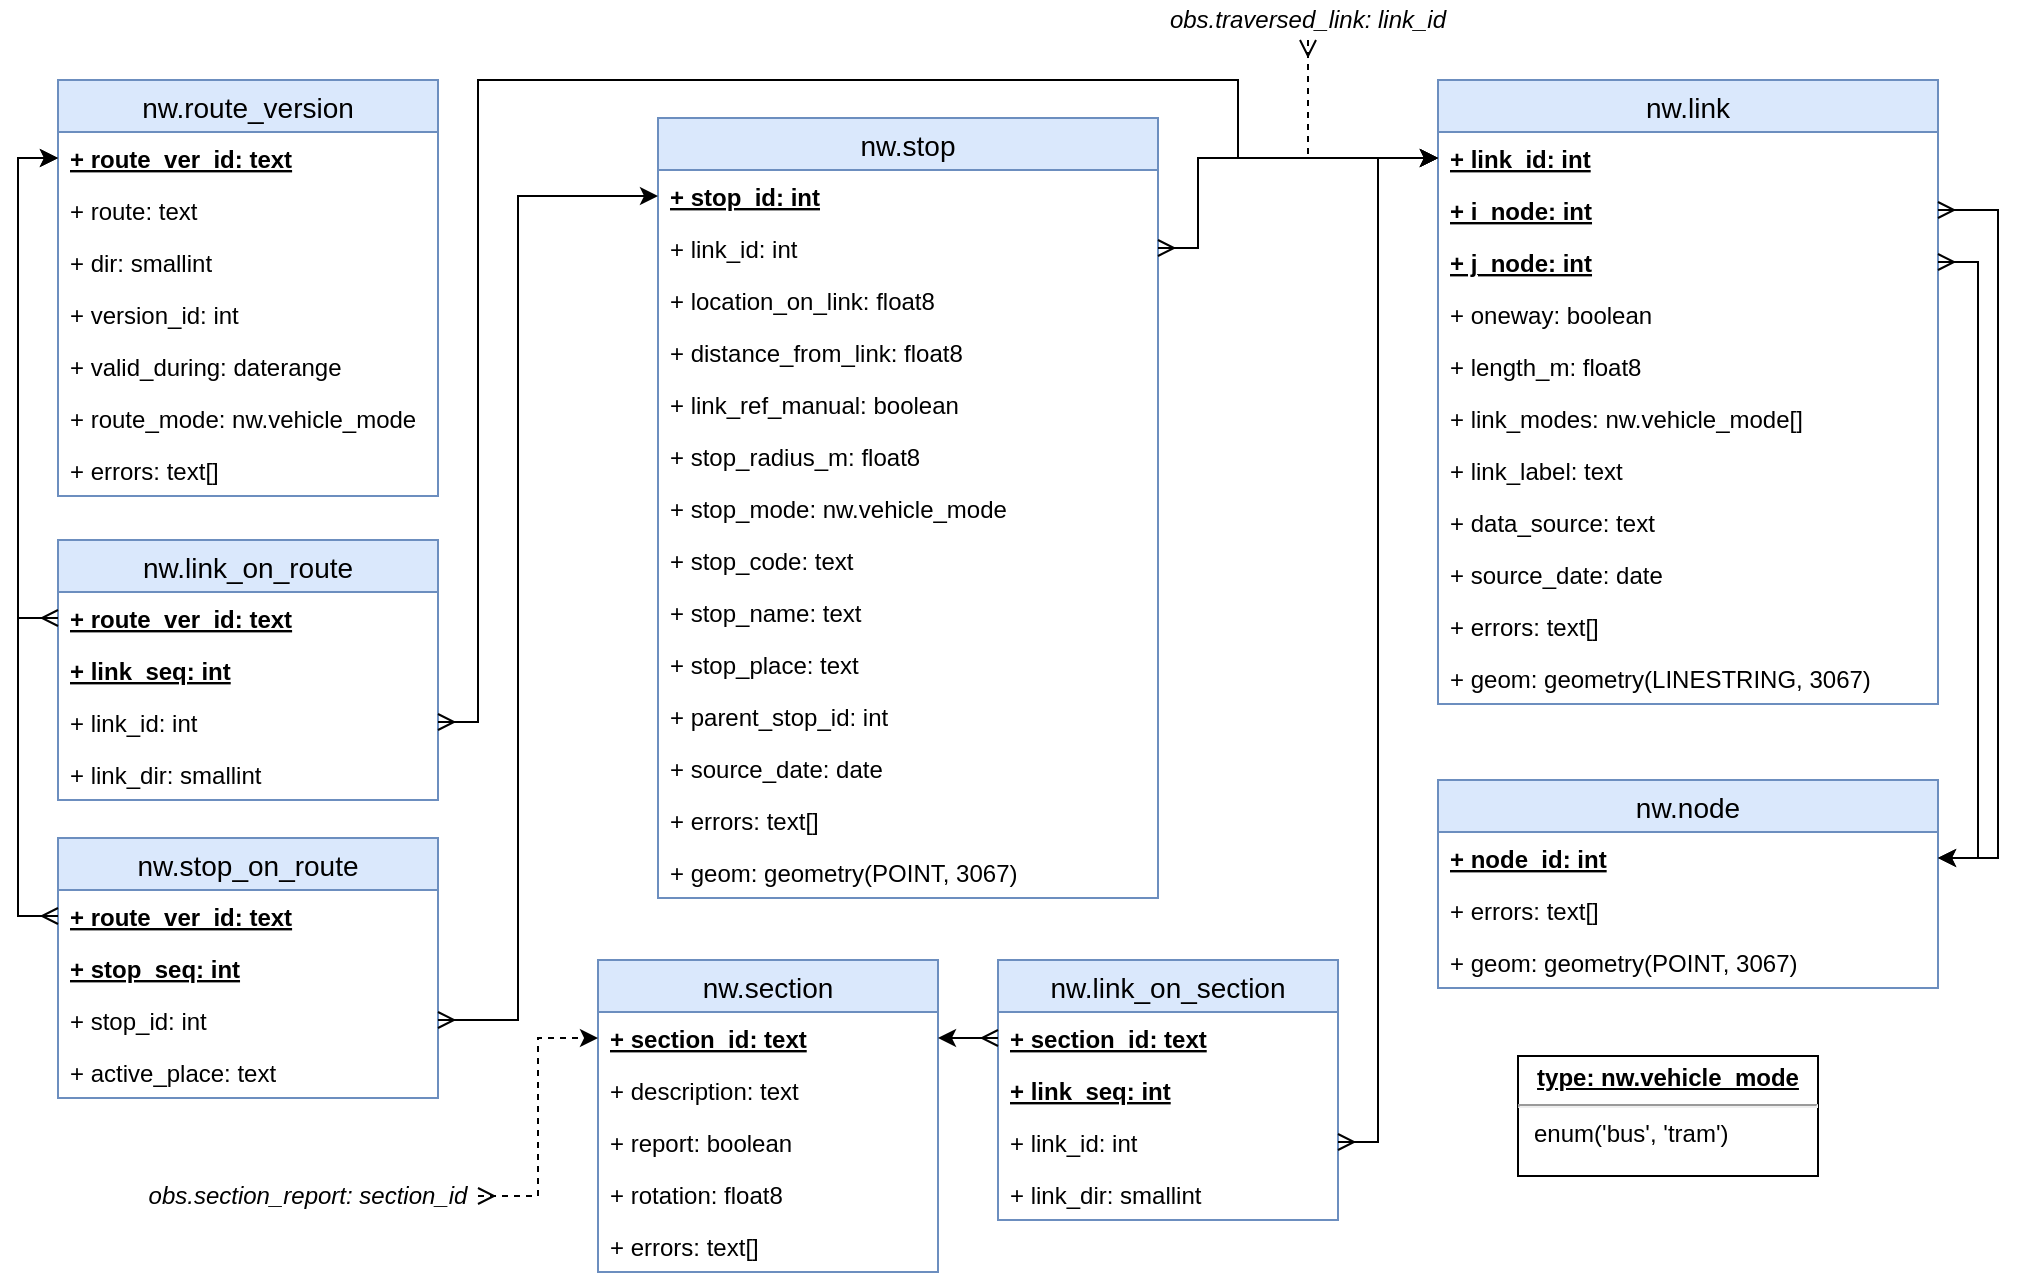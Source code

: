 <mxfile version="12.4.2" type="device" pages="6"><diagram id="Lr9r8eCFQ1AZcoSbrr0U" name="relations"><mxGraphModel dx="918" dy="559" grid="1" gridSize="10" guides="1" tooltips="1" connect="1" arrows="1" fold="1" page="1" pageScale="1" pageWidth="850" pageHeight="1100" math="0" shadow="0"><root><mxCell id="0"/><mxCell id="1" parent="0"/><mxCell id="iLznBYePVcb4sOgwZ8jT-31" value="nw.link" style="swimlane;fontStyle=0;childLayout=stackLayout;horizontal=1;startSize=26;fillColor=#dae8fc;horizontalStack=0;resizeParent=1;resizeParentMax=0;resizeLast=0;collapsible=1;marginBottom=0;swimlaneFillColor=#ffffff;align=center;fontSize=14;strokeColor=#6c8ebf;" parent="1" vertex="1"><mxGeometry x="1380" y="280" width="250" height="312" as="geometry"><mxRectangle x="510" y="166" width="100" height="26" as="alternateBounds"/></mxGeometry></mxCell><mxCell id="D51yLqLOBs-255BkGGXK-5" value="+ link_id: int" style="text;strokeColor=none;fillColor=none;spacingLeft=4;spacingRight=4;overflow=hidden;rotatable=0;points=[[0,0.5],[1,0.5]];portConstraint=eastwest;fontSize=12;fontStyle=5" parent="iLznBYePVcb4sOgwZ8jT-31" vertex="1"><mxGeometry y="26" width="250" height="26" as="geometry"/></mxCell><mxCell id="iLznBYePVcb4sOgwZ8jT-32" value="+ i_node: int" style="text;strokeColor=none;fillColor=none;spacingLeft=4;spacingRight=4;overflow=hidden;rotatable=0;points=[[0,0.5],[1,0.5]];portConstraint=eastwest;fontSize=12;fontStyle=5" parent="iLznBYePVcb4sOgwZ8jT-31" vertex="1"><mxGeometry y="52" width="250" height="26" as="geometry"/></mxCell><mxCell id="iLznBYePVcb4sOgwZ8jT-37" value="+ j_node: int" style="text;strokeColor=none;fillColor=none;spacingLeft=4;spacingRight=4;overflow=hidden;rotatable=0;points=[[0,0.5],[1,0.5]];portConstraint=eastwest;fontSize=12;fontStyle=5" parent="iLznBYePVcb4sOgwZ8jT-31" vertex="1"><mxGeometry y="78" width="250" height="26" as="geometry"/></mxCell><mxCell id="l7ISNWLVaZywwyTJPuE_-4" value="+ oneway: boolean" style="text;strokeColor=none;fillColor=none;spacingLeft=4;spacingRight=4;overflow=hidden;rotatable=0;points=[[0,0.5],[1,0.5]];portConstraint=eastwest;fontSize=12;" parent="iLznBYePVcb4sOgwZ8jT-31" vertex="1"><mxGeometry y="104" width="250" height="26" as="geometry"/></mxCell><mxCell id="KdgXXMfES_4GcDLSMqJD-4" value="+ length_m: float8" style="text;strokeColor=none;fillColor=none;spacingLeft=4;spacingRight=4;overflow=hidden;rotatable=0;points=[[0,0.5],[1,0.5]];portConstraint=eastwest;fontSize=12;" parent="iLznBYePVcb4sOgwZ8jT-31" vertex="1"><mxGeometry y="130" width="250" height="26" as="geometry"/></mxCell><mxCell id="iLznBYePVcb4sOgwZ8jT-33" value="+ link_modes: nw.vehicle_mode[]" style="text;strokeColor=none;fillColor=none;spacingLeft=4;spacingRight=4;overflow=hidden;rotatable=0;points=[[0,0.5],[1,0.5]];portConstraint=eastwest;fontSize=12;" parent="iLznBYePVcb4sOgwZ8jT-31" vertex="1"><mxGeometry y="156" width="250" height="26" as="geometry"/></mxCell><mxCell id="-G6qET8oNPRA3ohkzKTN-5" value="+ link_label: text" style="text;strokeColor=none;fillColor=none;spacingLeft=4;spacingRight=4;overflow=hidden;rotatable=0;points=[[0,0.5],[1,0.5]];portConstraint=eastwest;fontSize=12;" parent="iLznBYePVcb4sOgwZ8jT-31" vertex="1"><mxGeometry y="182" width="250" height="26" as="geometry"/></mxCell><mxCell id="-G6qET8oNPRA3ohkzKTN-6" value="+ data_source: text" style="text;strokeColor=none;fillColor=none;spacingLeft=4;spacingRight=4;overflow=hidden;rotatable=0;points=[[0,0.5],[1,0.5]];portConstraint=eastwest;fontSize=12;" parent="iLznBYePVcb4sOgwZ8jT-31" vertex="1"><mxGeometry y="208" width="250" height="26" as="geometry"/></mxCell><mxCell id="-G6qET8oNPRA3ohkzKTN-7" value="+ source_date: date" style="text;strokeColor=none;fillColor=none;spacingLeft=4;spacingRight=4;overflow=hidden;rotatable=0;points=[[0,0.5],[1,0.5]];portConstraint=eastwest;fontSize=12;" parent="iLznBYePVcb4sOgwZ8jT-31" vertex="1"><mxGeometry y="234" width="250" height="26" as="geometry"/></mxCell><mxCell id="l7ISNWLVaZywwyTJPuE_-2" value="+ errors: text[]" style="text;strokeColor=none;fillColor=none;spacingLeft=4;spacingRight=4;overflow=hidden;rotatable=0;points=[[0,0.5],[1,0.5]];portConstraint=eastwest;fontSize=12;" parent="iLznBYePVcb4sOgwZ8jT-31" vertex="1"><mxGeometry y="260" width="250" height="26" as="geometry"/></mxCell><mxCell id="iLznBYePVcb4sOgwZ8jT-34" value="+ geom: geometry(LINESTRING, 3067)" style="text;strokeColor=none;fillColor=none;spacingLeft=4;spacingRight=4;overflow=hidden;rotatable=0;points=[[0,0.5],[1,0.5]];portConstraint=eastwest;fontSize=12;" parent="iLznBYePVcb4sOgwZ8jT-31" vertex="1"><mxGeometry y="286" width="250" height="26" as="geometry"/></mxCell><mxCell id="iLznBYePVcb4sOgwZ8jT-46" value="&lt;p style=&quot;margin: 0px ; margin-top: 4px ; text-align: center ; text-decoration: underline&quot;&gt;&lt;b&gt;type: nw.vehicle_mode&lt;/b&gt;&lt;/p&gt;&lt;hr&gt;&lt;p style=&quot;margin: 0px ; margin-left: 8px&quot;&gt;enum(&lt;span class=&quot;pl-s&quot;&gt;&lt;span class=&quot;pl-pds&quot;&gt;'&lt;/span&gt;bus&lt;span class=&quot;pl-pds&quot;&gt;'&lt;/span&gt;&lt;/span&gt;, &lt;span class=&quot;pl-s&quot;&gt;&lt;span class=&quot;pl-pds&quot;&gt;'&lt;/span&gt;tram&lt;span class=&quot;pl-pds&quot;&gt;'&lt;/span&gt;&lt;/span&gt;)&lt;/p&gt;" style="verticalAlign=top;align=left;overflow=fill;fontSize=12;fontFamily=Helvetica;html=1;" parent="1" vertex="1"><mxGeometry x="1420" y="768" width="150" height="60" as="geometry"/></mxCell><mxCell id="iLznBYePVcb4sOgwZ8jT-53" value="nw.node" style="swimlane;fontStyle=0;childLayout=stackLayout;horizontal=1;startSize=26;fillColor=#dae8fc;horizontalStack=0;resizeParent=1;resizeParentMax=0;resizeLast=0;collapsible=1;marginBottom=0;swimlaneFillColor=#ffffff;align=center;fontSize=14;strokeColor=#6c8ebf;" parent="1" vertex="1"><mxGeometry x="1380" y="630" width="250" height="104" as="geometry"><mxRectangle x="510" y="166" width="100" height="26" as="alternateBounds"/></mxGeometry></mxCell><mxCell id="iLznBYePVcb4sOgwZ8jT-54" value="+ node_id: int" style="text;strokeColor=none;fillColor=none;spacingLeft=4;spacingRight=4;overflow=hidden;rotatable=0;points=[[0,0.5],[1,0.5]];portConstraint=eastwest;fontSize=12;fontStyle=5" parent="iLznBYePVcb4sOgwZ8jT-53" vertex="1"><mxGeometry y="26" width="250" height="26" as="geometry"/></mxCell><mxCell id="l7ISNWLVaZywwyTJPuE_-3" value="+ errors: text[]" style="text;strokeColor=none;fillColor=none;spacingLeft=4;spacingRight=4;overflow=hidden;rotatable=0;points=[[0,0.5],[1,0.5]];portConstraint=eastwest;fontSize=12;" parent="iLznBYePVcb4sOgwZ8jT-53" vertex="1"><mxGeometry y="52" width="250" height="26" as="geometry"/></mxCell><mxCell id="iLznBYePVcb4sOgwZ8jT-57" value="+ geom: geometry(POINT, 3067)" style="text;strokeColor=none;fillColor=none;spacingLeft=4;spacingRight=4;overflow=hidden;rotatable=0;points=[[0,0.5],[1,0.5]];portConstraint=eastwest;fontSize=12;" parent="iLznBYePVcb4sOgwZ8jT-53" vertex="1"><mxGeometry y="78" width="250" height="26" as="geometry"/></mxCell><mxCell id="iLznBYePVcb4sOgwZ8jT-65" value="nw.stop" style="swimlane;fontStyle=0;childLayout=stackLayout;horizontal=1;startSize=26;fillColor=#dae8fc;horizontalStack=0;resizeParent=1;resizeParentMax=0;resizeLast=0;collapsible=1;marginBottom=0;swimlaneFillColor=#ffffff;align=center;fontSize=14;strokeColor=#6c8ebf;" parent="1" vertex="1"><mxGeometry x="990" y="299" width="250" height="390" as="geometry"><mxRectangle x="510" y="166" width="100" height="26" as="alternateBounds"/></mxGeometry></mxCell><mxCell id="iLznBYePVcb4sOgwZ8jT-66" value="+ stop_id: int" style="text;strokeColor=none;fillColor=none;spacingLeft=4;spacingRight=4;overflow=hidden;rotatable=0;points=[[0,0.5],[1,0.5]];portConstraint=eastwest;fontSize=12;fontStyle=5" parent="iLznBYePVcb4sOgwZ8jT-65" vertex="1"><mxGeometry y="26" width="250" height="26" as="geometry"/></mxCell><mxCell id="KdgXXMfES_4GcDLSMqJD-2" value="+ link_id: int" style="text;strokeColor=none;fillColor=none;spacingLeft=4;spacingRight=4;overflow=hidden;rotatable=0;points=[[0,0.5],[1,0.5]];portConstraint=eastwest;fontSize=12;" parent="iLznBYePVcb4sOgwZ8jT-65" vertex="1"><mxGeometry y="52" width="250" height="26" as="geometry"/></mxCell><mxCell id="-G6qET8oNPRA3ohkzKTN-2" value="+ location_on_link: float8" style="text;strokeColor=none;fillColor=none;spacingLeft=4;spacingRight=4;overflow=hidden;rotatable=0;points=[[0,0.5],[1,0.5]];portConstraint=eastwest;fontSize=12;" parent="iLznBYePVcb4sOgwZ8jT-65" vertex="1"><mxGeometry y="78" width="250" height="26" as="geometry"/></mxCell><mxCell id="wGchXu7npH-fHoNtRnGA-4" value="+ distance_from_link: float8" style="text;strokeColor=none;fillColor=none;spacingLeft=4;spacingRight=4;overflow=hidden;rotatable=0;points=[[0,0.5],[1,0.5]];portConstraint=eastwest;fontSize=12;" vertex="1" parent="iLznBYePVcb4sOgwZ8jT-65"><mxGeometry y="104" width="250" height="26" as="geometry"/></mxCell><mxCell id="wGchXu7npH-fHoNtRnGA-8" value="+ link_ref_manual: boolean" style="text;strokeColor=none;fillColor=none;spacingLeft=4;spacingRight=4;overflow=hidden;rotatable=0;points=[[0,0.5],[1,0.5]];portConstraint=eastwest;fontSize=12;" vertex="1" parent="iLznBYePVcb4sOgwZ8jT-65"><mxGeometry y="130" width="250" height="26" as="geometry"/></mxCell><mxCell id="l7ISNWLVaZywwyTJPuE_-7" value="+ stop_radius_m: float8" style="text;strokeColor=none;fillColor=none;spacingLeft=4;spacingRight=4;overflow=hidden;rotatable=0;points=[[0,0.5],[1,0.5]];portConstraint=eastwest;fontSize=12;" parent="iLznBYePVcb4sOgwZ8jT-65" vertex="1"><mxGeometry y="156" width="250" height="26" as="geometry"/></mxCell><mxCell id="PLzjm48DwRPF2xar_FoJ-3" value="+ stop_mode: nw.vehicle_mode" style="text;strokeColor=none;fillColor=none;spacingLeft=4;spacingRight=4;overflow=hidden;rotatable=0;points=[[0,0.5],[1,0.5]];portConstraint=eastwest;fontSize=12;" parent="iLznBYePVcb4sOgwZ8jT-65" vertex="1"><mxGeometry y="182" width="250" height="26" as="geometry"/></mxCell><mxCell id="iLznBYePVcb4sOgwZ8jT-70" value="+ stop_code: text" style="text;strokeColor=none;fillColor=none;spacingLeft=4;spacingRight=4;overflow=hidden;rotatable=0;points=[[0,0.5],[1,0.5]];portConstraint=eastwest;fontSize=12;" parent="iLznBYePVcb4sOgwZ8jT-65" vertex="1"><mxGeometry y="208" width="250" height="26" as="geometry"/></mxCell><mxCell id="iLznBYePVcb4sOgwZ8jT-71" value="+ stop_name: text" style="text;strokeColor=none;fillColor=none;spacingLeft=4;spacingRight=4;overflow=hidden;rotatable=0;points=[[0,0.5],[1,0.5]];portConstraint=eastwest;fontSize=12;" parent="iLznBYePVcb4sOgwZ8jT-65" vertex="1"><mxGeometry y="234" width="250" height="26" as="geometry"/></mxCell><mxCell id="iLznBYePVcb4sOgwZ8jT-72" value="+ stop_place: text" style="text;strokeColor=none;fillColor=none;spacingLeft=4;spacingRight=4;overflow=hidden;rotatable=0;points=[[0,0.5],[1,0.5]];portConstraint=eastwest;fontSize=12;" parent="iLznBYePVcb4sOgwZ8jT-65" vertex="1"><mxGeometry y="260" width="250" height="26" as="geometry"/></mxCell><mxCell id="iLznBYePVcb4sOgwZ8jT-73" value="+ parent_stop_id: int" style="text;strokeColor=none;fillColor=none;spacingLeft=4;spacingRight=4;overflow=hidden;rotatable=0;points=[[0,0.5],[1,0.5]];portConstraint=eastwest;fontSize=12;" parent="iLznBYePVcb4sOgwZ8jT-65" vertex="1"><mxGeometry y="286" width="250" height="26" as="geometry"/></mxCell><mxCell id="wGchXu7npH-fHoNtRnGA-3" value="+ source_date: date" style="text;strokeColor=none;fillColor=none;spacingLeft=4;spacingRight=4;overflow=hidden;rotatable=0;points=[[0,0.5],[1,0.5]];portConstraint=eastwest;fontSize=12;" vertex="1" parent="iLznBYePVcb4sOgwZ8jT-65"><mxGeometry y="312" width="250" height="26" as="geometry"/></mxCell><mxCell id="l7ISNWLVaZywwyTJPuE_-1" value="+ errors: text[]" style="text;strokeColor=none;fillColor=none;spacingLeft=4;spacingRight=4;overflow=hidden;rotatable=0;points=[[0,0.5],[1,0.5]];portConstraint=eastwest;fontSize=12;" parent="iLznBYePVcb4sOgwZ8jT-65" vertex="1"><mxGeometry y="338" width="250" height="26" as="geometry"/></mxCell><mxCell id="wGchXu7npH-fHoNtRnGA-5" value="+ geom: geometry(POINT, 3067)" style="text;strokeColor=none;fillColor=none;spacingLeft=4;spacingRight=4;overflow=hidden;rotatable=0;points=[[0,0.5],[1,0.5]];portConstraint=eastwest;fontSize=12;" vertex="1" parent="iLznBYePVcb4sOgwZ8jT-65"><mxGeometry y="364" width="250" height="26" as="geometry"/></mxCell><mxCell id="iLznBYePVcb4sOgwZ8jT-118" style="edgeStyle=elbowEdgeStyle;rounded=0;orthogonalLoop=1;jettySize=auto;html=1;exitX=1;exitY=0.5;exitDx=0;exitDy=0;entryX=1;entryY=0.5;entryDx=0;entryDy=0;startArrow=ERmany;startFill=0;" parent="1" source="iLznBYePVcb4sOgwZ8jT-32" target="iLznBYePVcb4sOgwZ8jT-54" edge="1"><mxGeometry relative="1" as="geometry"><Array as="points"><mxPoint x="1660" y="460"/><mxPoint x="1760" y="480"/></Array></mxGeometry></mxCell><mxCell id="iLznBYePVcb4sOgwZ8jT-119" style="edgeStyle=elbowEdgeStyle;rounded=0;orthogonalLoop=1;jettySize=auto;html=1;exitX=1;exitY=0.5;exitDx=0;exitDy=0;entryX=1;entryY=0.5;entryDx=0;entryDy=0;startArrow=ERmany;startFill=0;" parent="1" source="iLznBYePVcb4sOgwZ8jT-37" target="iLznBYePVcb4sOgwZ8jT-54" edge="1"><mxGeometry relative="1" as="geometry"><Array as="points"><mxPoint x="1650" y="434"/><mxPoint x="1630" y="434"/><mxPoint x="1590" y="464"/></Array></mxGeometry></mxCell><mxCell id="-G6qET8oNPRA3ohkzKTN-8" value="nw.route_version" style="swimlane;fontStyle=0;childLayout=stackLayout;horizontal=1;startSize=26;fillColor=#dae8fc;horizontalStack=0;resizeParent=1;resizeParentMax=0;resizeLast=0;collapsible=1;marginBottom=0;swimlaneFillColor=#ffffff;align=center;fontSize=14;strokeColor=#6c8ebf;" parent="1" vertex="1"><mxGeometry x="690" y="280" width="190" height="208" as="geometry"><mxRectangle x="510" y="166" width="100" height="26" as="alternateBounds"/></mxGeometry></mxCell><mxCell id="-G6qET8oNPRA3ohkzKTN-9" value="+ route_ver_id: text" style="text;strokeColor=none;fillColor=none;spacingLeft=4;spacingRight=4;overflow=hidden;rotatable=0;points=[[0,0.5],[1,0.5]];portConstraint=eastwest;fontSize=12;fontStyle=5" parent="-G6qET8oNPRA3ohkzKTN-8" vertex="1"><mxGeometry y="26" width="190" height="26" as="geometry"/></mxCell><mxCell id="-G6qET8oNPRA3ohkzKTN-10" value="+ route: text" style="text;strokeColor=none;fillColor=none;spacingLeft=4;spacingRight=4;overflow=hidden;rotatable=0;points=[[0,0.5],[1,0.5]];portConstraint=eastwest;fontSize=12;fontStyle=0" parent="-G6qET8oNPRA3ohkzKTN-8" vertex="1"><mxGeometry y="52" width="190" height="26" as="geometry"/></mxCell><mxCell id="-G6qET8oNPRA3ohkzKTN-15" value="+ dir: smallint" style="text;strokeColor=none;fillColor=none;spacingLeft=4;spacingRight=4;overflow=hidden;rotatable=0;points=[[0,0.5],[1,0.5]];portConstraint=eastwest;fontSize=12;fontStyle=0" parent="-G6qET8oNPRA3ohkzKTN-8" vertex="1"><mxGeometry y="78" width="190" height="26" as="geometry"/></mxCell><mxCell id="-G6qET8oNPRA3ohkzKTN-16" value="+ version_id: int" style="text;strokeColor=none;fillColor=none;spacingLeft=4;spacingRight=4;overflow=hidden;rotatable=0;points=[[0,0.5],[1,0.5]];portConstraint=eastwest;fontSize=12;fontStyle=0" parent="-G6qET8oNPRA3ohkzKTN-8" vertex="1"><mxGeometry y="104" width="190" height="26" as="geometry"/></mxCell><mxCell id="-G6qET8oNPRA3ohkzKTN-24" value="+ valid_during: daterange" style="text;strokeColor=none;fillColor=none;spacingLeft=4;spacingRight=4;overflow=hidden;rotatable=0;points=[[0,0.5],[1,0.5]];portConstraint=eastwest;fontSize=12;" parent="-G6qET8oNPRA3ohkzKTN-8" vertex="1"><mxGeometry y="130" width="190" height="26" as="geometry"/></mxCell><mxCell id="-G6qET8oNPRA3ohkzKTN-23" value="+ route_mode: nw.vehicle_mode" style="text;strokeColor=none;fillColor=none;spacingLeft=4;spacingRight=4;overflow=hidden;rotatable=0;points=[[0,0.5],[1,0.5]];portConstraint=eastwest;fontSize=12;" parent="-G6qET8oNPRA3ohkzKTN-8" vertex="1"><mxGeometry y="156" width="190" height="26" as="geometry"/></mxCell><mxCell id="l7ISNWLVaZywwyTJPuE_-8" value="+ errors: text[]" style="text;strokeColor=none;fillColor=none;spacingLeft=4;spacingRight=4;overflow=hidden;rotatable=0;points=[[0,0.5],[1,0.5]];portConstraint=eastwest;fontSize=12;" parent="-G6qET8oNPRA3ohkzKTN-8" vertex="1"><mxGeometry y="182" width="190" height="26" as="geometry"/></mxCell><mxCell id="-G6qET8oNPRA3ohkzKTN-25" value="nw.link_on_route" style="swimlane;fontStyle=0;childLayout=stackLayout;horizontal=1;startSize=26;fillColor=#dae8fc;horizontalStack=0;resizeParent=1;resizeParentMax=0;resizeLast=0;collapsible=1;marginBottom=0;swimlaneFillColor=#ffffff;align=center;fontSize=14;strokeColor=#6c8ebf;" parent="1" vertex="1"><mxGeometry x="690" y="510" width="190" height="130" as="geometry"><mxRectangle x="510" y="166" width="100" height="26" as="alternateBounds"/></mxGeometry></mxCell><mxCell id="-G6qET8oNPRA3ohkzKTN-26" value="+ route_ver_id: text" style="text;strokeColor=none;fillColor=none;spacingLeft=4;spacingRight=4;overflow=hidden;rotatable=0;points=[[0,0.5],[1,0.5]];portConstraint=eastwest;fontSize=12;fontStyle=5" parent="-G6qET8oNPRA3ohkzKTN-25" vertex="1"><mxGeometry y="26" width="190" height="26" as="geometry"/></mxCell><mxCell id="-G6qET8oNPRA3ohkzKTN-27" value="+ link_seq: int" style="text;strokeColor=none;fillColor=none;spacingLeft=4;spacingRight=4;overflow=hidden;rotatable=0;points=[[0,0.5],[1,0.5]];portConstraint=eastwest;fontSize=12;fontStyle=5" parent="-G6qET8oNPRA3ohkzKTN-25" vertex="1"><mxGeometry y="52" width="190" height="26" as="geometry"/></mxCell><mxCell id="-G6qET8oNPRA3ohkzKTN-29" value="+ link_id: int" style="text;strokeColor=none;fillColor=none;spacingLeft=4;spacingRight=4;overflow=hidden;rotatable=0;points=[[0,0.5],[1,0.5]];portConstraint=eastwest;fontSize=12;fontStyle=0" parent="-G6qET8oNPRA3ohkzKTN-25" vertex="1"><mxGeometry y="78" width="190" height="26" as="geometry"/></mxCell><mxCell id="-G6qET8oNPRA3ohkzKTN-28" value="+ link_dir: smallint" style="text;strokeColor=none;fillColor=none;spacingLeft=4;spacingRight=4;overflow=hidden;rotatable=0;points=[[0,0.5],[1,0.5]];portConstraint=eastwest;fontSize=12;fontStyle=0" parent="-G6qET8oNPRA3ohkzKTN-25" vertex="1"><mxGeometry y="104" width="190" height="26" as="geometry"/></mxCell><mxCell id="-G6qET8oNPRA3ohkzKTN-33" style="edgeStyle=orthogonalEdgeStyle;rounded=0;orthogonalLoop=1;jettySize=auto;html=1;exitX=0;exitY=0.5;exitDx=0;exitDy=0;entryX=0;entryY=0.5;entryDx=0;entryDy=0;startArrow=ERmany;startFill=0;" parent="1" source="-G6qET8oNPRA3ohkzKTN-26" target="-G6qET8oNPRA3ohkzKTN-9" edge="1"><mxGeometry relative="1" as="geometry"/></mxCell><mxCell id="-G6qET8oNPRA3ohkzKTN-35" value="nw.stop_on_route" style="swimlane;fontStyle=0;childLayout=stackLayout;horizontal=1;startSize=26;fillColor=#dae8fc;horizontalStack=0;resizeParent=1;resizeParentMax=0;resizeLast=0;collapsible=1;marginBottom=0;swimlaneFillColor=#ffffff;align=center;fontSize=14;strokeColor=#6c8ebf;" parent="1" vertex="1"><mxGeometry x="690" y="659" width="190" height="130" as="geometry"><mxRectangle x="510" y="166" width="100" height="26" as="alternateBounds"/></mxGeometry></mxCell><mxCell id="-G6qET8oNPRA3ohkzKTN-36" value="+ route_ver_id: text" style="text;strokeColor=none;fillColor=none;spacingLeft=4;spacingRight=4;overflow=hidden;rotatable=0;points=[[0,0.5],[1,0.5]];portConstraint=eastwest;fontSize=12;fontStyle=5" parent="-G6qET8oNPRA3ohkzKTN-35" vertex="1"><mxGeometry y="26" width="190" height="26" as="geometry"/></mxCell><mxCell id="-G6qET8oNPRA3ohkzKTN-37" value="+ stop_seq: int" style="text;strokeColor=none;fillColor=none;spacingLeft=4;spacingRight=4;overflow=hidden;rotatable=0;points=[[0,0.5],[1,0.5]];portConstraint=eastwest;fontSize=12;fontStyle=5" parent="-G6qET8oNPRA3ohkzKTN-35" vertex="1"><mxGeometry y="52" width="190" height="26" as="geometry"/></mxCell><mxCell id="l7ISNWLVaZywwyTJPuE_-5" value="+ stop_id: int" style="text;strokeColor=none;fillColor=none;spacingLeft=4;spacingRight=4;overflow=hidden;rotatable=0;points=[[0,0.5],[1,0.5]];portConstraint=eastwest;fontSize=12;fontStyle=0" parent="-G6qET8oNPRA3ohkzKTN-35" vertex="1"><mxGeometry y="78" width="190" height="26" as="geometry"/></mxCell><mxCell id="-G6qET8oNPRA3ohkzKTN-42" value="+ active_place: text" style="text;strokeColor=none;fillColor=none;spacingLeft=4;spacingRight=4;overflow=hidden;rotatable=0;points=[[0,0.5],[1,0.5]];portConstraint=eastwest;fontSize=12;fontStyle=0" parent="-G6qET8oNPRA3ohkzKTN-35" vertex="1"><mxGeometry y="104" width="190" height="26" as="geometry"/></mxCell><mxCell id="-G6qET8oNPRA3ohkzKTN-40" style="edgeStyle=orthogonalEdgeStyle;rounded=0;orthogonalLoop=1;jettySize=auto;html=1;exitX=0;exitY=0.5;exitDx=0;exitDy=0;entryX=0;entryY=0.5;entryDx=0;entryDy=0;startArrow=ERmany;startFill=0;" parent="1" source="-G6qET8oNPRA3ohkzKTN-36" target="-G6qET8oNPRA3ohkzKTN-9" edge="1"><mxGeometry relative="1" as="geometry"/></mxCell><mxCell id="-G6qET8oNPRA3ohkzKTN-43" value="nw.section" style="swimlane;fontStyle=0;childLayout=stackLayout;horizontal=1;startSize=26;fillColor=#dae8fc;horizontalStack=0;resizeParent=1;resizeParentMax=0;resizeLast=0;collapsible=1;marginBottom=0;swimlaneFillColor=#ffffff;align=center;fontSize=14;strokeColor=#6c8ebf;" parent="1" vertex="1"><mxGeometry x="960" y="720" width="170" height="156" as="geometry"><mxRectangle x="510" y="166" width="100" height="26" as="alternateBounds"/></mxGeometry></mxCell><mxCell id="-G6qET8oNPRA3ohkzKTN-44" value="+ section_id: text" style="text;strokeColor=none;fillColor=none;spacingLeft=4;spacingRight=4;overflow=hidden;rotatable=0;points=[[0,0.5],[1,0.5]];portConstraint=eastwest;fontSize=12;fontStyle=5" parent="-G6qET8oNPRA3ohkzKTN-43" vertex="1"><mxGeometry y="26" width="170" height="26" as="geometry"/></mxCell><mxCell id="-G6qET8oNPRA3ohkzKTN-45" value="+ description: text" style="text;strokeColor=none;fillColor=none;spacingLeft=4;spacingRight=4;overflow=hidden;rotatable=0;points=[[0,0.5],[1,0.5]];portConstraint=eastwest;fontSize=12;fontStyle=0" parent="-G6qET8oNPRA3ohkzKTN-43" vertex="1"><mxGeometry y="52" width="170" height="26" as="geometry"/></mxCell><mxCell id="-G6qET8oNPRA3ohkzKTN-49" value="+ report: boolean" style="text;strokeColor=none;fillColor=none;spacingLeft=4;spacingRight=4;overflow=hidden;rotatable=0;points=[[0,0.5],[1,0.5]];portConstraint=eastwest;fontSize=12;" parent="-G6qET8oNPRA3ohkzKTN-43" vertex="1"><mxGeometry y="78" width="170" height="26" as="geometry"/></mxCell><mxCell id="l7ISNWLVaZywwyTJPuE_-10" value="+ rotation: float8" style="text;strokeColor=none;fillColor=none;spacingLeft=4;spacingRight=4;overflow=hidden;rotatable=0;points=[[0,0.5],[1,0.5]];portConstraint=eastwest;fontSize=12;" parent="-G6qET8oNPRA3ohkzKTN-43" vertex="1"><mxGeometry y="104" width="170" height="26" as="geometry"/></mxCell><mxCell id="l7ISNWLVaZywwyTJPuE_-9" value="+ errors: text[]" style="text;strokeColor=none;fillColor=none;spacingLeft=4;spacingRight=4;overflow=hidden;rotatable=0;points=[[0,0.5],[1,0.5]];portConstraint=eastwest;fontSize=12;" parent="-G6qET8oNPRA3ohkzKTN-43" vertex="1"><mxGeometry y="130" width="170" height="26" as="geometry"/></mxCell><mxCell id="-G6qET8oNPRA3ohkzKTN-50" value="nw.link_on_section" style="swimlane;fontStyle=0;childLayout=stackLayout;horizontal=1;startSize=26;fillColor=#dae8fc;horizontalStack=0;resizeParent=1;resizeParentMax=0;resizeLast=0;collapsible=1;marginBottom=0;swimlaneFillColor=#ffffff;align=center;fontSize=14;strokeColor=#6c8ebf;" parent="1" vertex="1"><mxGeometry x="1160" y="720" width="170" height="130" as="geometry"><mxRectangle x="510" y="166" width="100" height="26" as="alternateBounds"/></mxGeometry></mxCell><mxCell id="-G6qET8oNPRA3ohkzKTN-51" value="+ section_id: text" style="text;strokeColor=none;fillColor=none;spacingLeft=4;spacingRight=4;overflow=hidden;rotatable=0;points=[[0,0.5],[1,0.5]];portConstraint=eastwest;fontSize=12;fontStyle=5" parent="-G6qET8oNPRA3ohkzKTN-50" vertex="1"><mxGeometry y="26" width="170" height="26" as="geometry"/></mxCell><mxCell id="-G6qET8oNPRA3ohkzKTN-52" value="+ link_seq: int" style="text;strokeColor=none;fillColor=none;spacingLeft=4;spacingRight=4;overflow=hidden;rotatable=0;points=[[0,0.5],[1,0.5]];portConstraint=eastwest;fontSize=12;fontStyle=5" parent="-G6qET8oNPRA3ohkzKTN-50" vertex="1"><mxGeometry y="52" width="170" height="26" as="geometry"/></mxCell><mxCell id="-G6qET8oNPRA3ohkzKTN-53" value="+ link_id: int" style="text;strokeColor=none;fillColor=none;spacingLeft=4;spacingRight=4;overflow=hidden;rotatable=0;points=[[0,0.5],[1,0.5]];portConstraint=eastwest;fontSize=12;" parent="-G6qET8oNPRA3ohkzKTN-50" vertex="1"><mxGeometry y="78" width="170" height="26" as="geometry"/></mxCell><mxCell id="-G6qET8oNPRA3ohkzKTN-55" value="+ link_dir: smallint" style="text;strokeColor=none;fillColor=none;spacingLeft=4;spacingRight=4;overflow=hidden;rotatable=0;points=[[0,0.5],[1,0.5]];portConstraint=eastwest;fontSize=12;" parent="-G6qET8oNPRA3ohkzKTN-50" vertex="1"><mxGeometry y="104" width="170" height="26" as="geometry"/></mxCell><mxCell id="-G6qET8oNPRA3ohkzKTN-54" style="edgeStyle=orthogonalEdgeStyle;rounded=0;orthogonalLoop=1;jettySize=auto;html=1;exitX=0;exitY=0.5;exitDx=0;exitDy=0;entryX=1;entryY=0.5;entryDx=0;entryDy=0;startArrow=ERmany;startFill=0;" parent="1" source="-G6qET8oNPRA3ohkzKTN-51" target="-G6qET8oNPRA3ohkzKTN-44" edge="1"><mxGeometry relative="1" as="geometry"/></mxCell><mxCell id="-G6qET8oNPRA3ohkzKTN-56" style="edgeStyle=orthogonalEdgeStyle;rounded=0;orthogonalLoop=1;jettySize=auto;html=1;exitX=1;exitY=0.5;exitDx=0;exitDy=0;entryX=0;entryY=0.5;entryDx=0;entryDy=0;startArrow=ERmany;startFill=0;" parent="1" source="-G6qET8oNPRA3ohkzKTN-53" target="D51yLqLOBs-255BkGGXK-5" edge="1"><mxGeometry relative="1" as="geometry"><Array as="points"><mxPoint x="1350" y="811"/><mxPoint x="1350" y="319"/></Array></mxGeometry></mxCell><mxCell id="wGchXu7npH-fHoNtRnGA-7" style="edgeStyle=orthogonalEdgeStyle;rounded=0;orthogonalLoop=1;jettySize=auto;html=1;exitX=1;exitY=0.5;exitDx=0;exitDy=0;entryX=0;entryY=0.5;entryDx=0;entryDy=0;startArrow=ERmany;startFill=0;" edge="1" parent="1" source="KdgXXMfES_4GcDLSMqJD-2" target="D51yLqLOBs-255BkGGXK-5"><mxGeometry relative="1" as="geometry"><Array as="points"><mxPoint x="1260" y="364"/><mxPoint x="1260" y="319"/></Array></mxGeometry></mxCell><mxCell id="wGchXu7npH-fHoNtRnGA-9" style="edgeStyle=orthogonalEdgeStyle;rounded=0;orthogonalLoop=1;jettySize=auto;html=1;exitX=1;exitY=0.5;exitDx=0;exitDy=0;entryX=0;entryY=0.5;entryDx=0;entryDy=0;startArrow=ERmany;startFill=0;" edge="1" parent="1" source="l7ISNWLVaZywwyTJPuE_-5" target="iLznBYePVcb4sOgwZ8jT-66"><mxGeometry relative="1" as="geometry"><Array as="points"><mxPoint x="920" y="750"/><mxPoint x="920" y="338"/></Array></mxGeometry></mxCell><mxCell id="wGchXu7npH-fHoNtRnGA-10" style="edgeStyle=orthogonalEdgeStyle;rounded=0;orthogonalLoop=1;jettySize=auto;html=1;exitX=1;exitY=0.5;exitDx=0;exitDy=0;startArrow=ERmany;startFill=0;" edge="1" parent="1" source="-G6qET8oNPRA3ohkzKTN-29" target="D51yLqLOBs-255BkGGXK-5"><mxGeometry relative="1" as="geometry"><Array as="points"><mxPoint x="900" y="601"/><mxPoint x="900" y="280"/><mxPoint x="1280" y="280"/><mxPoint x="1280" y="319"/></Array></mxGeometry></mxCell><mxCell id="mAlAEF8Kbfb6I0y_CZwX-1" style="edgeStyle=orthogonalEdgeStyle;rounded=0;orthogonalLoop=1;jettySize=auto;html=1;exitX=0.5;exitY=1;exitDx=0;exitDy=0;dashed=1;startArrow=ERmany;startFill=0;" edge="1" parent="1" source="wGchXu7npH-fHoNtRnGA-11" target="D51yLqLOBs-255BkGGXK-5"><mxGeometry relative="1" as="geometry"/></mxCell><mxCell id="wGchXu7npH-fHoNtRnGA-11" value="obs.traversed_link: link_id" style="text;html=1;strokeColor=none;fillColor=none;align=center;verticalAlign=middle;whiteSpace=wrap;rounded=0;fontStyle=2" vertex="1" parent="1"><mxGeometry x="1240" y="240" width="150" height="20" as="geometry"/></mxCell><mxCell id="mAlAEF8Kbfb6I0y_CZwX-4" style="edgeStyle=orthogonalEdgeStyle;rounded=0;orthogonalLoop=1;jettySize=auto;html=1;exitX=1;exitY=0.5;exitDx=0;exitDy=0;entryX=0;entryY=0.5;entryDx=0;entryDy=0;dashed=1;startArrow=ERmany;startFill=0;" edge="1" parent="1" source="mAlAEF8Kbfb6I0y_CZwX-3" target="-G6qET8oNPRA3ohkzKTN-44"><mxGeometry relative="1" as="geometry"/></mxCell><mxCell id="mAlAEF8Kbfb6I0y_CZwX-3" value="obs.section_report: section_id" style="text;html=1;strokeColor=none;fillColor=none;align=center;verticalAlign=middle;whiteSpace=wrap;rounded=0;fontStyle=2" vertex="1" parent="1"><mxGeometry x="730" y="828" width="170" height="20" as="geometry"/></mxCell></root></mxGraphModel></diagram><diagram id="teYh7P9Ycm6lgj0rj1h6" name="obs"><mxGraphModel dx="2062" dy="2281" grid="1" gridSize="10" guides="1" tooltips="1" connect="1" arrows="1" fold="1" page="1" pageScale="1" pageWidth="850" pageHeight="1100" math="0" shadow="0"><root><mxCell id="HNXR-IG_mOhQBeQSKAC8-0"/><mxCell id="HNXR-IG_mOhQBeQSKAC8-1" parent="HNXR-IG_mOhQBeQSKAC8-0"/><mxCell id="9iG-6tAQhyJQifUD8SUN-0" value="obs.segments" style="swimlane;fontStyle=0;childLayout=stackLayout;horizontal=1;startSize=26;fillColor=#f8cecc;horizontalStack=0;resizeParent=1;resizeParentMax=0;resizeLast=0;collapsible=1;marginBottom=0;swimlaneFillColor=#ffffff;align=center;fontSize=14;strokeColor=#b85450;" vertex="1" parent="HNXR-IG_mOhQBeQSKAC8-1"><mxGeometry x="930" y="-730" width="250" height="468" as="geometry"><mxRectangle x="510" y="166" width="100" height="26" as="alternateBounds"/></mxGeometry></mxCell><mxCell id="9iG-6tAQhyJQifUD8SUN-1" value="+ jrnid: uuid" style="text;strokeColor=none;fillColor=none;spacingLeft=4;spacingRight=4;overflow=hidden;rotatable=0;points=[[0,0.5],[1,0.5]];portConstraint=eastwest;fontSize=12;fontStyle=5" vertex="1" parent="9iG-6tAQhyJQifUD8SUN-0"><mxGeometry y="26" width="250" height="26" as="geometry"/></mxCell><mxCell id="9iG-6tAQhyJQifUD8SUN-2" value="+ enter_ts: timestamptz" style="text;strokeColor=none;fillColor=none;spacingLeft=4;spacingRight=4;overflow=hidden;rotatable=0;points=[[0,0.5],[1,0.5]];portConstraint=eastwest;fontSize=12;fontStyle=5" vertex="1" parent="9iG-6tAQhyJQifUD8SUN-0"><mxGeometry y="52" width="250" height="26" as="geometry"/></mxCell><mxCell id="9iG-6tAQhyJQifUD8SUN-3" value="+ exit_ts: timestamptz" style="text;strokeColor=none;fillColor=none;spacingLeft=4;spacingRight=4;overflow=hidden;rotatable=0;points=[[0,0.5],[1,0.5]];portConstraint=eastwest;fontSize=12;" vertex="1" parent="9iG-6tAQhyJQifUD8SUN-0"><mxGeometry y="78" width="250" height="26" as="geometry"/></mxCell><mxCell id="9iG-6tAQhyJQifUD8SUN-4" value="+ linkid: int" style="text;strokeColor=none;fillColor=none;spacingLeft=4;spacingRight=4;overflow=hidden;rotatable=0;points=[[0,0.5],[1,0.5]];portConstraint=eastwest;fontSize=12;fontStyle=0" vertex="1" parent="9iG-6tAQhyJQifUD8SUN-0"><mxGeometry y="104" width="250" height="26" as="geometry"/></mxCell><mxCell id="9iG-6tAQhyJQifUD8SUN-5" value="+ reversed: boolean" style="text;strokeColor=none;fillColor=none;spacingLeft=4;spacingRight=4;overflow=hidden;rotatable=0;points=[[0,0.5],[1,0.5]];portConstraint=eastwest;fontSize=12;" vertex="1" parent="9iG-6tAQhyJQifUD8SUN-0"><mxGeometry y="130" width="250" height="26" as="geometry"/></mxCell><mxCell id="9iG-6tAQhyJQifUD8SUN-6" value="+ segno: int" style="text;strokeColor=none;fillColor=none;spacingLeft=4;spacingRight=4;overflow=hidden;rotatable=0;points=[[0,0.5],[1,0.5]];portConstraint=eastwest;fontSize=12;" vertex="1" parent="9iG-6tAQhyJQifUD8SUN-0"><mxGeometry y="156" width="250" height="26" as="geometry"/></mxCell><mxCell id="9iG-6tAQhyJQifUD8SUN-7" value="+ thru_s: real" style="text;strokeColor=none;fillColor=none;spacingLeft=4;spacingRight=4;overflow=hidden;rotatable=0;points=[[0,0.5],[1,0.5]];portConstraint=eastwest;fontSize=12;" vertex="1" parent="9iG-6tAQhyJQifUD8SUN-0"><mxGeometry y="182" width="250" height="26" as="geometry"/></mxCell><mxCell id="9iG-6tAQhyJQifUD8SUN-8" value="+ halted_s: real" style="text;strokeColor=none;fillColor=none;spacingLeft=4;spacingRight=4;overflow=hidden;rotatable=0;points=[[0,0.5],[1,0.5]];portConstraint=eastwest;fontSize=12;" vertex="1" parent="9iG-6tAQhyJQifUD8SUN-0"><mxGeometry y="208" width="250" height="26" as="geometry"/></mxCell><mxCell id="9iG-6tAQhyJQifUD8SUN-9" value="+ dooropen_s: real" style="text;strokeColor=none;fillColor=none;spacingLeft=4;spacingRight=4;overflow=hidden;rotatable=0;points=[[0,0.5],[1,0.5]];portConstraint=eastwest;fontSize=12;" vertex="1" parent="9iG-6tAQhyJQifUD8SUN-0"><mxGeometry y="234" width="250" height="26" as="geometry"/></mxCell><mxCell id="9iG-6tAQhyJQifUD8SUN-10" value="+ n_halts: smallint" style="text;strokeColor=none;fillColor=none;spacingLeft=4;spacingRight=4;overflow=hidden;rotatable=0;points=[[0,0.5],[1,0.5]];portConstraint=eastwest;fontSize=12;" vertex="1" parent="9iG-6tAQhyJQifUD8SUN-0"><mxGeometry y="260" width="250" height="26" as="geometry"/></mxCell><mxCell id="9iG-6tAQhyJQifUD8SUN-11" value="+ n_valid_obs: smallint" style="text;strokeColor=none;fillColor=none;spacingLeft=4;spacingRight=4;overflow=hidden;rotatable=0;points=[[0,0.5],[1,0.5]];portConstraint=eastwest;fontSize=12;" vertex="1" parent="9iG-6tAQhyJQifUD8SUN-0"><mxGeometry y="286" width="250" height="26" as="geometry"/></mxCell><mxCell id="9iG-6tAQhyJQifUD8SUN-12" value="+ pt_times: interval[]" style="text;strokeColor=none;fillColor=none;spacingLeft=4;spacingRight=4;overflow=hidden;rotatable=0;points=[[0,0.5],[1,0.5]];portConstraint=eastwest;fontSize=12;" vertex="1" parent="9iG-6tAQhyJQifUD8SUN-0"><mxGeometry y="312" width="250" height="26" as="geometry"/></mxCell><mxCell id="9iG-6tAQhyJQifUD8SUN-13" value="+ pt_locations: real[]" style="text;strokeColor=none;fillColor=none;spacingLeft=4;spacingRight=4;overflow=hidden;rotatable=0;points=[[0,0.5],[1,0.5]];portConstraint=eastwest;fontSize=12;" vertex="1" parent="9iG-6tAQhyJQifUD8SUN-0"><mxGeometry y="338" width="250" height="26" as="geometry"/></mxCell><mxCell id="9iG-6tAQhyJQifUD8SUN-14" value="+ pt_velocities: real[]" style="text;strokeColor=none;fillColor=none;spacingLeft=4;spacingRight=4;overflow=hidden;rotatable=0;points=[[0,0.5],[1,0.5]];portConstraint=eastwest;fontSize=12;" vertex="1" parent="9iG-6tAQhyJQifUD8SUN-0"><mxGeometry y="364" width="250" height="26" as="geometry"/></mxCell><mxCell id="9iG-6tAQhyJQifUD8SUN-15" value="+ pt_doors: boolean[]" style="text;strokeColor=none;fillColor=none;spacingLeft=4;spacingRight=4;overflow=hidden;rotatable=0;points=[[0,0.5],[1,0.5]];portConstraint=eastwest;fontSize=12;" vertex="1" parent="9iG-6tAQhyJQifUD8SUN-0"><mxGeometry y="390" width="250" height="26" as="geometry"/></mxCell><mxCell id="9iG-6tAQhyJQifUD8SUN-16" value="+ pt_obs_nums: integer[]" style="text;strokeColor=none;fillColor=none;spacingLeft=4;spacingRight=4;overflow=hidden;rotatable=0;points=[[0,0.5],[1,0.5]];portConstraint=eastwest;fontSize=12;" vertex="1" parent="9iG-6tAQhyJQifUD8SUN-0"><mxGeometry y="416" width="250" height="26" as="geometry"/></mxCell><mxCell id="9iG-6tAQhyJQifUD8SUN-17" value="+ pt_offsets: integer[]" style="text;strokeColor=none;fillColor=none;spacingLeft=4;spacingRight=4;overflow=hidden;rotatable=0;points=[[0,0.5],[1,0.5]];portConstraint=eastwest;fontSize=12;" vertex="1" parent="9iG-6tAQhyJQifUD8SUN-0"><mxGeometry y="442" width="250" height="26" as="geometry"/></mxCell><mxCell id="9iG-6tAQhyJQifUD8SUN-18" value="obs.journey" style="swimlane;fontStyle=0;childLayout=stackLayout;horizontal=1;startSize=26;fillColor=#f8cecc;horizontalStack=0;resizeParent=1;resizeParentMax=0;resizeLast=0;collapsible=1;marginBottom=0;swimlaneFillColor=#ffffff;align=center;fontSize=14;strokeColor=#b85450;" vertex="1" parent="HNXR-IG_mOhQBeQSKAC8-1"><mxGeometry x="720" y="-418" width="170" height="156" as="geometry"><mxRectangle x="510" y="166" width="100" height="26" as="alternateBounds"/></mxGeometry></mxCell><mxCell id="9iG-6tAQhyJQifUD8SUN-19" value="+ jrnid: uuid" style="text;strokeColor=none;fillColor=none;spacingLeft=4;spacingRight=4;overflow=hidden;rotatable=0;points=[[0,0.5],[1,0.5]];portConstraint=eastwest;fontSize=12;fontStyle=5" vertex="1" parent="9iG-6tAQhyJQifUD8SUN-18"><mxGeometry y="26" width="170" height="26" as="geometry"/></mxCell><mxCell id="9iG-6tAQhyJQifUD8SUN-20" value="+ start_ts: timestamptz" style="text;strokeColor=none;fillColor=none;spacingLeft=4;spacingRight=4;overflow=hidden;rotatable=0;points=[[0,0.5],[1,0.5]];portConstraint=eastwest;fontSize=12;fontStyle=0" vertex="1" parent="9iG-6tAQhyJQifUD8SUN-18"><mxGeometry y="52" width="170" height="26" as="geometry"/></mxCell><mxCell id="9iG-6tAQhyJQifUD8SUN-21" value="+ route_ver_id: text" style="text;strokeColor=none;fillColor=none;spacingLeft=4;spacingRight=4;overflow=hidden;rotatable=0;points=[[0,0.5],[1,0.5]];portConstraint=eastwest;fontSize=12;fontStyle=0" vertex="1" parent="9iG-6tAQhyJQifUD8SUN-18"><mxGeometry y="78" width="170" height="26" as="geometry"/></mxCell><mxCell id="9iG-6tAQhyJQifUD8SUN-22" value="+ oper: int" style="text;strokeColor=none;fillColor=none;spacingLeft=4;spacingRight=4;overflow=hidden;rotatable=0;points=[[0,0.5],[1,0.5]];portConstraint=eastwest;fontSize=12;" vertex="1" parent="9iG-6tAQhyJQifUD8SUN-18"><mxGeometry y="104" width="170" height="26" as="geometry"/></mxCell><mxCell id="9iG-6tAQhyJQifUD8SUN-23" value="+ veh: int" style="text;strokeColor=none;fillColor=none;spacingLeft=4;spacingRight=4;overflow=hidden;rotatable=0;points=[[0,0.5],[1,0.5]];portConstraint=eastwest;fontSize=12;" vertex="1" parent="9iG-6tAQhyJQifUD8SUN-18"><mxGeometry y="130" width="170" height="26" as="geometry"/></mxCell><mxCell id="9iG-6tAQhyJQifUD8SUN-24" style="edgeStyle=orthogonalEdgeStyle;rounded=0;orthogonalLoop=1;jettySize=auto;html=1;exitX=0;exitY=0.5;exitDx=0;exitDy=0;entryX=1;entryY=0.5;entryDx=0;entryDy=0;startArrow=ERmany;startFill=0;" edge="1" parent="HNXR-IG_mOhQBeQSKAC8-1" source="9iG-6tAQhyJQifUD8SUN-1" target="9iG-6tAQhyJQifUD8SUN-19"><mxGeometry relative="1" as="geometry"/></mxCell></root></mxGraphModel></diagram><diagram id="150WdAUhBE7WY4skNou6" name="stage_gtfs"><mxGraphModel dx="1102" dy="1000" grid="1" gridSize="10" guides="1" tooltips="1" connect="1" arrows="1" fold="1" page="1" pageScale="1" pageWidth="850" pageHeight="1100" math="0" shadow="0"><root><mxCell id="zO6YW8OlrNslbtw26UjF-0"/><mxCell id="zO6YW8OlrNslbtw26UjF-1" parent="zO6YW8OlrNslbtw26UjF-0"/><mxCell id="dS7QQF4En3cxVbjLyOjd-0" value="stage_gtfs.calendar_dates" style="swimlane;fontStyle=0;childLayout=stackLayout;horizontal=1;startSize=26;horizontalStack=0;resizeParent=1;resizeParentMax=0;resizeLast=0;collapsible=1;marginBottom=0;swimlaneFillColor=#ffffff;align=center;fontSize=14;" parent="zO6YW8OlrNslbtw26UjF-1" vertex="1"><mxGeometry x="50" y="720" width="200" height="104" as="geometry"><mxRectangle x="800" y="540" width="100" height="26" as="alternateBounds"/></mxGeometry></mxCell><mxCell id="dS7QQF4En3cxVbjLyOjd-1" value="+ service_id: text" style="text;spacingLeft=4;spacingRight=4;overflow=hidden;rotatable=0;points=[[0,0.5],[1,0.5]];portConstraint=eastwest;fontSize=12;fontStyle=5" parent="dS7QQF4En3cxVbjLyOjd-0" vertex="1"><mxGeometry y="26" width="200" height="26" as="geometry"/></mxCell><mxCell id="dS7QQF4En3cxVbjLyOjd-2" value="+ date: date" style="text;spacingLeft=4;spacingRight=4;overflow=hidden;rotatable=0;points=[[0,0.5],[1,0.5]];portConstraint=eastwest;fontSize=12;" parent="dS7QQF4En3cxVbjLyOjd-0" vertex="1"><mxGeometry y="52" width="200" height="26" as="geometry"/></mxCell><mxCell id="dS7QQF4En3cxVbjLyOjd-3" value="+ exception_type: smallint" style="text;spacingLeft=4;spacingRight=4;overflow=hidden;rotatable=0;points=[[0,0.5],[1,0.5]];portConstraint=eastwest;fontSize=12;" parent="dS7QQF4En3cxVbjLyOjd-0" vertex="1"><mxGeometry y="78" width="200" height="26" as="geometry"/></mxCell><mxCell id="dS7QQF4En3cxVbjLyOjd-6" value="stage_gtfs.calendar" style="swimlane;fontStyle=0;childLayout=stackLayout;horizontal=1;startSize=26;horizontalStack=0;resizeParent=1;resizeParentMax=0;resizeLast=0;collapsible=1;marginBottom=0;swimlaneFillColor=#ffffff;align=center;fontSize=14;" parent="zO6YW8OlrNslbtw26UjF-1" vertex="1"><mxGeometry x="290" y="720" width="200" height="286" as="geometry"><mxRectangle x="800" y="540" width="100" height="26" as="alternateBounds"/></mxGeometry></mxCell><mxCell id="dS7QQF4En3cxVbjLyOjd-7" value="+ service_id: text" style="text;spacingLeft=4;spacingRight=4;overflow=hidden;rotatable=0;points=[[0,0.5],[1,0.5]];portConstraint=eastwest;fontSize=12;fontStyle=5" parent="dS7QQF4En3cxVbjLyOjd-6" vertex="1"><mxGeometry y="26" width="200" height="26" as="geometry"/></mxCell><mxCell id="dS7QQF4En3cxVbjLyOjd-8" value="+ monday: boolean" style="text;spacingLeft=4;spacingRight=4;overflow=hidden;rotatable=0;points=[[0,0.5],[1,0.5]];portConstraint=eastwest;fontSize=12;" parent="dS7QQF4En3cxVbjLyOjd-6" vertex="1"><mxGeometry y="52" width="200" height="26" as="geometry"/></mxCell><mxCell id="dS7QQF4En3cxVbjLyOjd-10" value="+ tuesday: boolean" style="text;spacingLeft=4;spacingRight=4;overflow=hidden;rotatable=0;points=[[0,0.5],[1,0.5]];portConstraint=eastwest;fontSize=12;" parent="dS7QQF4En3cxVbjLyOjd-6" vertex="1"><mxGeometry y="78" width="200" height="26" as="geometry"/></mxCell><mxCell id="dS7QQF4En3cxVbjLyOjd-11" value="+ wednesday: boolean" style="text;spacingLeft=4;spacingRight=4;overflow=hidden;rotatable=0;points=[[0,0.5],[1,0.5]];portConstraint=eastwest;fontSize=12;" parent="dS7QQF4En3cxVbjLyOjd-6" vertex="1"><mxGeometry y="104" width="200" height="26" as="geometry"/></mxCell><mxCell id="dS7QQF4En3cxVbjLyOjd-12" value="+ thursday: boolean" style="text;spacingLeft=4;spacingRight=4;overflow=hidden;rotatable=0;points=[[0,0.5],[1,0.5]];portConstraint=eastwest;fontSize=12;" parent="dS7QQF4En3cxVbjLyOjd-6" vertex="1"><mxGeometry y="130" width="200" height="26" as="geometry"/></mxCell><mxCell id="dS7QQF4En3cxVbjLyOjd-13" value="+ friday: boolean" style="text;spacingLeft=4;spacingRight=4;overflow=hidden;rotatable=0;points=[[0,0.5],[1,0.5]];portConstraint=eastwest;fontSize=12;" parent="dS7QQF4En3cxVbjLyOjd-6" vertex="1"><mxGeometry y="156" width="200" height="26" as="geometry"/></mxCell><mxCell id="dS7QQF4En3cxVbjLyOjd-14" value="+ saturday: boolean" style="text;spacingLeft=4;spacingRight=4;overflow=hidden;rotatable=0;points=[[0,0.5],[1,0.5]];portConstraint=eastwest;fontSize=12;" parent="dS7QQF4En3cxVbjLyOjd-6" vertex="1"><mxGeometry y="182" width="200" height="26" as="geometry"/></mxCell><mxCell id="dS7QQF4En3cxVbjLyOjd-15" value="+ sunday: boolean" style="text;spacingLeft=4;spacingRight=4;overflow=hidden;rotatable=0;points=[[0,0.5],[1,0.5]];portConstraint=eastwest;fontSize=12;" parent="dS7QQF4En3cxVbjLyOjd-6" vertex="1"><mxGeometry y="208" width="200" height="26" as="geometry"/></mxCell><mxCell id="dS7QQF4En3cxVbjLyOjd-16" value="+ start_date: date" style="text;spacingLeft=4;spacingRight=4;overflow=hidden;rotatable=0;points=[[0,0.5],[1,0.5]];portConstraint=eastwest;fontSize=12;" parent="dS7QQF4En3cxVbjLyOjd-6" vertex="1"><mxGeometry y="234" width="200" height="26" as="geometry"/></mxCell><mxCell id="dS7QQF4En3cxVbjLyOjd-17" value="+ end_date: date" style="text;spacingLeft=4;spacingRight=4;overflow=hidden;rotatable=0;points=[[0,0.5],[1,0.5]];portConstraint=eastwest;fontSize=12;" parent="dS7QQF4En3cxVbjLyOjd-6" vertex="1"><mxGeometry y="260" width="200" height="26" as="geometry"/></mxCell><mxCell id="Pcw-mTyG3_oaIeutsWvr-5" value="stage_gtfs.routes" style="swimlane;fontStyle=0;childLayout=stackLayout;horizontal=1;startSize=26;horizontalStack=0;resizeParent=1;resizeParentMax=0;resizeLast=0;collapsible=1;marginBottom=0;swimlaneFillColor=#ffffff;align=center;fontSize=14;" parent="zO6YW8OlrNslbtw26UjF-1" vertex="1"><mxGeometry x="290" y="460" width="200" height="208" as="geometry"><mxRectangle x="800" y="540" width="100" height="26" as="alternateBounds"/></mxGeometry></mxCell><mxCell id="Pcw-mTyG3_oaIeutsWvr-6" value="+ route_id: text" style="text;spacingLeft=4;spacingRight=4;overflow=hidden;rotatable=0;points=[[0,0.5],[1,0.5]];portConstraint=eastwest;fontSize=12;fontStyle=5" parent="Pcw-mTyG3_oaIeutsWvr-5" vertex="1"><mxGeometry y="26" width="200" height="26" as="geometry"/></mxCell><mxCell id="Pcw-mTyG3_oaIeutsWvr-7" value="+ agency_id: text" style="text;spacingLeft=4;spacingRight=4;overflow=hidden;rotatable=0;points=[[0,0.5],[1,0.5]];portConstraint=eastwest;fontSize=12;fontStyle=2" parent="Pcw-mTyG3_oaIeutsWvr-5" vertex="1"><mxGeometry y="52" width="200" height="26" as="geometry"/></mxCell><mxCell id="Pcw-mTyG3_oaIeutsWvr-8" value="+ route_short_name: text" style="text;spacingLeft=4;spacingRight=4;overflow=hidden;rotatable=0;points=[[0,0.5],[1,0.5]];portConstraint=eastwest;fontSize=12;fontStyle=2" parent="Pcw-mTyG3_oaIeutsWvr-5" vertex="1"><mxGeometry y="78" width="200" height="26" as="geometry"/></mxCell><mxCell id="Pcw-mTyG3_oaIeutsWvr-10" value="+ route_long_name: text" style="text;spacingLeft=4;spacingRight=4;overflow=hidden;rotatable=0;points=[[0,0.5],[1,0.5]];portConstraint=eastwest;fontSize=12;fontStyle=2" parent="Pcw-mTyG3_oaIeutsWvr-5" vertex="1"><mxGeometry y="104" width="200" height="26" as="geometry"/></mxCell><mxCell id="Pcw-mTyG3_oaIeutsWvr-11" value="+ route_desc: text" style="text;spacingLeft=4;spacingRight=4;overflow=hidden;rotatable=0;points=[[0,0.5],[1,0.5]];portConstraint=eastwest;fontSize=12;fontStyle=2" parent="Pcw-mTyG3_oaIeutsWvr-5" vertex="1"><mxGeometry y="130" width="200" height="26" as="geometry"/></mxCell><mxCell id="Pcw-mTyG3_oaIeutsWvr-12" value="+ route_type: smallint" style="text;spacingLeft=4;spacingRight=4;overflow=hidden;rotatable=0;points=[[0,0.5],[1,0.5]];portConstraint=eastwest;fontSize=12;" parent="Pcw-mTyG3_oaIeutsWvr-5" vertex="1"><mxGeometry y="156" width="200" height="26" as="geometry"/></mxCell><mxCell id="Pcw-mTyG3_oaIeutsWvr-14" value="+ route_url: text" style="text;spacingLeft=4;spacingRight=4;overflow=hidden;rotatable=0;points=[[0,0.5],[1,0.5]];portConstraint=eastwest;fontSize=12;fontStyle=2" parent="Pcw-mTyG3_oaIeutsWvr-5" vertex="1"><mxGeometry y="182" width="200" height="26" as="geometry"/></mxCell><mxCell id="Pcw-mTyG3_oaIeutsWvr-15" value="stage_gtfs.trips" style="swimlane;fontStyle=0;childLayout=stackLayout;horizontal=1;startSize=26;horizontalStack=0;resizeParent=1;resizeParentMax=0;resizeLast=0;collapsible=1;marginBottom=0;swimlaneFillColor=#ffffff;align=center;fontSize=14;" parent="zO6YW8OlrNslbtw26UjF-1" vertex="1"><mxGeometry x="540" y="460" width="200" height="260" as="geometry"><mxRectangle x="800" y="540" width="100" height="26" as="alternateBounds"/></mxGeometry></mxCell><mxCell id="Pcw-mTyG3_oaIeutsWvr-16" value="+ route_id: text" style="text;spacingLeft=4;spacingRight=4;overflow=hidden;rotatable=0;points=[[0,0.5],[1,0.5]];portConstraint=eastwest;fontSize=12;fontStyle=0" parent="Pcw-mTyG3_oaIeutsWvr-15" vertex="1"><mxGeometry y="26" width="200" height="26" as="geometry"/></mxCell><mxCell id="Pcw-mTyG3_oaIeutsWvr-17" value="+ service_id: text" style="text;spacingLeft=4;spacingRight=4;overflow=hidden;rotatable=0;points=[[0,0.5],[1,0.5]];portConstraint=eastwest;fontSize=12;" parent="Pcw-mTyG3_oaIeutsWvr-15" vertex="1"><mxGeometry y="52" width="200" height="26" as="geometry"/></mxCell><mxCell id="Pcw-mTyG3_oaIeutsWvr-18" value="+ trip_id: text" style="text;spacingLeft=4;spacingRight=4;overflow=hidden;rotatable=0;points=[[0,0.5],[1,0.5]];portConstraint=eastwest;fontSize=12;fontStyle=5" parent="Pcw-mTyG3_oaIeutsWvr-15" vertex="1"><mxGeometry y="78" width="200" height="26" as="geometry"/></mxCell><mxCell id="Pcw-mTyG3_oaIeutsWvr-22" value="+ trip_headsign: text" style="text;spacingLeft=4;spacingRight=4;overflow=hidden;rotatable=0;points=[[0,0.5],[1,0.5]];portConstraint=eastwest;fontSize=12;" parent="Pcw-mTyG3_oaIeutsWvr-15" vertex="1"><mxGeometry y="104" width="200" height="26" as="geometry"/></mxCell><mxCell id="Pcw-mTyG3_oaIeutsWvr-24" value="+ direction_id: smallint" style="text;spacingLeft=4;spacingRight=4;overflow=hidden;rotatable=0;points=[[0,0.5],[1,0.5]];portConstraint=eastwest;fontSize=12;" parent="Pcw-mTyG3_oaIeutsWvr-15" vertex="1"><mxGeometry y="130" width="200" height="26" as="geometry"/></mxCell><mxCell id="Pcw-mTyG3_oaIeutsWvr-25" value="+ shape_id: text" style="text;spacingLeft=4;spacingRight=4;overflow=hidden;rotatable=0;points=[[0,0.5],[1,0.5]];portConstraint=eastwest;fontSize=12;" parent="Pcw-mTyG3_oaIeutsWvr-15" vertex="1"><mxGeometry y="156" width="200" height="26" as="geometry"/></mxCell><mxCell id="Pcw-mTyG3_oaIeutsWvr-26" value="+ wheelchair_accessible: smallint" style="text;spacingLeft=4;spacingRight=4;overflow=hidden;rotatable=0;points=[[0,0.5],[1,0.5]];portConstraint=eastwest;fontSize=12;fontStyle=2" parent="Pcw-mTyG3_oaIeutsWvr-15" vertex="1"><mxGeometry y="182" width="200" height="26" as="geometry"/></mxCell><mxCell id="Pcw-mTyG3_oaIeutsWvr-27" value="+ bikes_allowed: smallint" style="text;spacingLeft=4;spacingRight=4;overflow=hidden;rotatable=0;points=[[0,0.5],[1,0.5]];portConstraint=eastwest;fontSize=12;fontStyle=2" parent="Pcw-mTyG3_oaIeutsWvr-15" vertex="1"><mxGeometry y="208" width="200" height="26" as="geometry"/></mxCell><mxCell id="Pcw-mTyG3_oaIeutsWvr-28" value="+ max_delay: smallint" style="text;spacingLeft=4;spacingRight=4;overflow=hidden;rotatable=0;points=[[0,0.5],[1,0.5]];portConstraint=eastwest;fontSize=12;fontStyle=2;" parent="Pcw-mTyG3_oaIeutsWvr-15" vertex="1"><mxGeometry y="234" width="200" height="26" as="geometry"/></mxCell><mxCell id="Pcw-mTyG3_oaIeutsWvr-29" value="stage_gtfs.stop_times" style="swimlane;fontStyle=0;childLayout=stackLayout;horizontal=1;startSize=26;horizontalStack=0;resizeParent=1;resizeParentMax=0;resizeLast=0;collapsible=1;marginBottom=0;swimlaneFillColor=#ffffff;align=center;fontSize=14;" parent="zO6YW8OlrNslbtw26UjF-1" vertex="1"><mxGeometry x="780" y="460" width="200" height="286" as="geometry"><mxRectangle x="800" y="540" width="100" height="26" as="alternateBounds"/></mxGeometry></mxCell><mxCell id="Pcw-mTyG3_oaIeutsWvr-30" value="+ trip_id: text" style="text;spacingLeft=4;spacingRight=4;overflow=hidden;rotatable=0;points=[[0,0.5],[1,0.5]];portConstraint=eastwest;fontSize=12;fontStyle=5" parent="Pcw-mTyG3_oaIeutsWvr-29" vertex="1"><mxGeometry y="26" width="200" height="26" as="geometry"/></mxCell><mxCell id="Pcw-mTyG3_oaIeutsWvr-31" value="+ arrival_time: interval" style="text;spacingLeft=4;spacingRight=4;overflow=hidden;rotatable=0;points=[[0,0.5],[1,0.5]];portConstraint=eastwest;fontSize=12;" parent="Pcw-mTyG3_oaIeutsWvr-29" vertex="1"><mxGeometry y="52" width="200" height="26" as="geometry"/></mxCell><mxCell id="Pcw-mTyG3_oaIeutsWvr-32" value="+ departure_time: interval" style="text;spacingLeft=4;spacingRight=4;overflow=hidden;rotatable=0;points=[[0,0.5],[1,0.5]];portConstraint=eastwest;fontSize=12;" parent="Pcw-mTyG3_oaIeutsWvr-29" vertex="1"><mxGeometry y="78" width="200" height="26" as="geometry"/></mxCell><mxCell id="Pcw-mTyG3_oaIeutsWvr-36" value="+ stop_id: int" style="text;spacingLeft=4;spacingRight=4;overflow=hidden;rotatable=0;points=[[0,0.5],[1,0.5]];portConstraint=eastwest;fontSize=12;" parent="Pcw-mTyG3_oaIeutsWvr-29" vertex="1"><mxGeometry y="104" width="200" height="26" as="geometry"/></mxCell><mxCell id="Pcw-mTyG3_oaIeutsWvr-37" value="+ stop_sequence: smallint" style="text;spacingLeft=4;spacingRight=4;overflow=hidden;rotatable=0;points=[[0,0.5],[1,0.5]];portConstraint=eastwest;fontSize=12;fontStyle=5" parent="Pcw-mTyG3_oaIeutsWvr-29" vertex="1"><mxGeometry y="130" width="200" height="26" as="geometry"/></mxCell><mxCell id="Pcw-mTyG3_oaIeutsWvr-38" value="+ stop_headsign: text" style="text;spacingLeft=4;spacingRight=4;overflow=hidden;rotatable=0;points=[[0,0.5],[1,0.5]];portConstraint=eastwest;fontSize=12;fontStyle=2" parent="Pcw-mTyG3_oaIeutsWvr-29" vertex="1"><mxGeometry y="156" width="200" height="26" as="geometry"/></mxCell><mxCell id="Pcw-mTyG3_oaIeutsWvr-39" value="+ pickup_type: smallint" style="text;spacingLeft=4;spacingRight=4;overflow=hidden;rotatable=0;points=[[0,0.5],[1,0.5]];portConstraint=eastwest;fontSize=12;fontStyle=2" parent="Pcw-mTyG3_oaIeutsWvr-29" vertex="1"><mxGeometry y="182" width="200" height="26" as="geometry"/></mxCell><mxCell id="Pcw-mTyG3_oaIeutsWvr-40" value="+ drop_off_type: smallint" style="text;spacingLeft=4;spacingRight=4;overflow=hidden;rotatable=0;points=[[0,0.5],[1,0.5]];portConstraint=eastwest;fontSize=12;fontStyle=2" parent="Pcw-mTyG3_oaIeutsWvr-29" vertex="1"><mxGeometry y="208" width="200" height="26" as="geometry"/></mxCell><mxCell id="Pcw-mTyG3_oaIeutsWvr-41" value="+ shape_dist_traveled: double" style="text;spacingLeft=4;spacingRight=4;overflow=hidden;rotatable=0;points=[[0,0.5],[1,0.5]];portConstraint=eastwest;fontSize=12;fontStyle=2" parent="Pcw-mTyG3_oaIeutsWvr-29" vertex="1"><mxGeometry y="234" width="200" height="26" as="geometry"/></mxCell><mxCell id="Pcw-mTyG3_oaIeutsWvr-42" value="+ timepoint: boolean" style="text;spacingLeft=4;spacingRight=4;overflow=hidden;rotatable=0;points=[[0,0.5],[1,0.5]];portConstraint=eastwest;fontSize=12;fontStyle=0" parent="Pcw-mTyG3_oaIeutsWvr-29" vertex="1"><mxGeometry y="260" width="200" height="26" as="geometry"/></mxCell><mxCell id="Pcw-mTyG3_oaIeutsWvr-43" value="stage_gtfs.stops" style="swimlane;fontStyle=0;childLayout=stackLayout;horizontal=1;startSize=26;horizontalStack=0;resizeParent=1;resizeParentMax=0;resizeLast=0;collapsible=1;marginBottom=0;swimlaneFillColor=#ffffff;align=center;fontSize=14;" parent="zO6YW8OlrNslbtw26UjF-1" vertex="1"><mxGeometry x="1020" y="460" width="200" height="364" as="geometry"><mxRectangle x="800" y="540" width="100" height="26" as="alternateBounds"/></mxGeometry></mxCell><mxCell id="Pcw-mTyG3_oaIeutsWvr-44" value="+ stop_id: int" style="text;spacingLeft=4;spacingRight=4;overflow=hidden;rotatable=0;points=[[0,0.5],[1,0.5]];portConstraint=eastwest;fontSize=12;fontStyle=5" parent="Pcw-mTyG3_oaIeutsWvr-43" vertex="1"><mxGeometry y="26" width="200" height="26" as="geometry"/></mxCell><mxCell id="Pcw-mTyG3_oaIeutsWvr-45" value="+ stop_code: text" style="text;spacingLeft=4;spacingRight=4;overflow=hidden;rotatable=0;points=[[0,0.5],[1,0.5]];portConstraint=eastwest;fontSize=12;" parent="Pcw-mTyG3_oaIeutsWvr-43" vertex="1"><mxGeometry y="52" width="200" height="26" as="geometry"/></mxCell><mxCell id="Pcw-mTyG3_oaIeutsWvr-46" value="+ stop_name: text" style="text;spacingLeft=4;spacingRight=4;overflow=hidden;rotatable=0;points=[[0,0.5],[1,0.5]];portConstraint=eastwest;fontSize=12;" parent="Pcw-mTyG3_oaIeutsWvr-43" vertex="1"><mxGeometry y="78" width="200" height="26" as="geometry"/></mxCell><mxCell id="Pcw-mTyG3_oaIeutsWvr-47" value="+ stop_desc: text" style="text;spacingLeft=4;spacingRight=4;overflow=hidden;rotatable=0;points=[[0,0.5],[1,0.5]];portConstraint=eastwest;fontSize=12;" parent="Pcw-mTyG3_oaIeutsWvr-43" vertex="1"><mxGeometry y="104" width="200" height="26" as="geometry"/></mxCell><mxCell id="hFm1KAPD7fdkp_QJTteW-0" value="+ stop_lat: double" style="text;spacingLeft=4;spacingRight=4;overflow=hidden;rotatable=0;points=[[0,0.5],[1,0.5]];portConstraint=eastwest;fontSize=12;" parent="Pcw-mTyG3_oaIeutsWvr-43" vertex="1"><mxGeometry y="130" width="200" height="26" as="geometry"/></mxCell><mxCell id="hFm1KAPD7fdkp_QJTteW-1" value="+ stop_lon: double" style="text;spacingLeft=4;spacingRight=4;overflow=hidden;rotatable=0;points=[[0,0.5],[1,0.5]];portConstraint=eastwest;fontSize=12;" parent="Pcw-mTyG3_oaIeutsWvr-43" vertex="1"><mxGeometry y="156" width="200" height="26" as="geometry"/></mxCell><mxCell id="hFm1KAPD7fdkp_QJTteW-2" value="+ zone_id: text" style="text;spacingLeft=4;spacingRight=4;overflow=hidden;rotatable=0;points=[[0,0.5],[1,0.5]];portConstraint=eastwest;fontSize=12;fontStyle=2" parent="Pcw-mTyG3_oaIeutsWvr-43" vertex="1"><mxGeometry y="182" width="200" height="26" as="geometry"/></mxCell><mxCell id="hFm1KAPD7fdkp_QJTteW-3" value="+ stop_url: text" style="text;spacingLeft=4;spacingRight=4;overflow=hidden;rotatable=0;points=[[0,0.5],[1,0.5]];portConstraint=eastwest;fontSize=12;fontStyle=2" parent="Pcw-mTyG3_oaIeutsWvr-43" vertex="1"><mxGeometry y="208" width="200" height="26" as="geometry"/></mxCell><mxCell id="hFm1KAPD7fdkp_QJTteW-4" value="+ location_type: smallint" style="text;spacingLeft=4;spacingRight=4;overflow=hidden;rotatable=0;points=[[0,0.5],[1,0.5]];portConstraint=eastwest;fontSize=12;fontStyle=0" parent="Pcw-mTyG3_oaIeutsWvr-43" vertex="1"><mxGeometry y="234" width="200" height="26" as="geometry"/></mxCell><mxCell id="hFm1KAPD7fdkp_QJTteW-5" value="+ parent_station: int" style="text;spacingLeft=4;spacingRight=4;overflow=hidden;rotatable=0;points=[[0,0.5],[1,0.5]];portConstraint=eastwest;fontSize=12;fontStyle=0" parent="Pcw-mTyG3_oaIeutsWvr-43" vertex="1"><mxGeometry y="260" width="200" height="26" as="geometry"/></mxCell><mxCell id="hFm1KAPD7fdkp_QJTteW-6" value="+ wheelchair_boarding: smallint" style="text;spacingLeft=4;spacingRight=4;overflow=hidden;rotatable=0;points=[[0,0.5],[1,0.5]];portConstraint=eastwest;fontSize=12;fontStyle=2" parent="Pcw-mTyG3_oaIeutsWvr-43" vertex="1"><mxGeometry y="286" width="200" height="26" as="geometry"/></mxCell><mxCell id="hFm1KAPD7fdkp_QJTteW-7" value="+ platform_code: text" style="text;spacingLeft=4;spacingRight=4;overflow=hidden;rotatable=0;points=[[0,0.5],[1,0.5]];portConstraint=eastwest;fontSize=12;fontStyle=2" parent="Pcw-mTyG3_oaIeutsWvr-43" vertex="1"><mxGeometry y="312" width="200" height="26" as="geometry"/></mxCell><mxCell id="hFm1KAPD7fdkp_QJTteW-8" value="+ vehicle_type: smallint" style="text;spacingLeft=4;spacingRight=4;overflow=hidden;rotatable=0;points=[[0,0.5],[1,0.5]];portConstraint=eastwest;fontSize=12;fontStyle=2;" parent="Pcw-mTyG3_oaIeutsWvr-43" vertex="1"><mxGeometry y="338" width="200" height="26" as="geometry"/></mxCell><mxCell id="bcP3EpTzCHXFAS5tj2EF-3" style="edgeStyle=elbowEdgeStyle;rounded=0;orthogonalLoop=1;jettySize=auto;html=1;exitX=0;exitY=0.5;exitDx=0;exitDy=0;entryX=1;entryY=0.5;entryDx=0;entryDy=0;startArrow=ERmany;startFill=0;fontColor=#FF0000;" parent="zO6YW8OlrNslbtw26UjF-1" source="Pcw-mTyG3_oaIeutsWvr-30" target="Pcw-mTyG3_oaIeutsWvr-18" edge="1"><mxGeometry relative="1" as="geometry"/></mxCell><mxCell id="bcP3EpTzCHXFAS5tj2EF-4" style="edgeStyle=elbowEdgeStyle;rounded=0;orthogonalLoop=1;jettySize=auto;html=1;exitX=1;exitY=0.5;exitDx=0;exitDy=0;entryX=0;entryY=0.5;entryDx=0;entryDy=0;startArrow=ERmany;startFill=0;fontColor=#FF0000;" parent="zO6YW8OlrNslbtw26UjF-1" source="Pcw-mTyG3_oaIeutsWvr-36" target="Pcw-mTyG3_oaIeutsWvr-44" edge="1"><mxGeometry relative="1" as="geometry"/></mxCell><mxCell id="bcP3EpTzCHXFAS5tj2EF-6" value="stage_gtfs.shapes" style="swimlane;fontStyle=0;childLayout=stackLayout;horizontal=1;startSize=26;horizontalStack=0;resizeParent=1;resizeParentMax=0;resizeLast=0;collapsible=1;marginBottom=0;swimlaneFillColor=#ffffff;align=center;fontSize=14;" parent="zO6YW8OlrNslbtw26UjF-1" vertex="1"><mxGeometry x="540" y="757" width="200" height="156" as="geometry"><mxRectangle x="800" y="540" width="100" height="26" as="alternateBounds"/></mxGeometry></mxCell><mxCell id="bcP3EpTzCHXFAS5tj2EF-7" value="+ shape_id: text" style="text;spacingLeft=4;spacingRight=4;overflow=hidden;rotatable=0;points=[[0,0.5],[1,0.5]];portConstraint=eastwest;fontSize=12;fontStyle=5" parent="bcP3EpTzCHXFAS5tj2EF-6" vertex="1"><mxGeometry y="26" width="200" height="26" as="geometry"/></mxCell><mxCell id="bcP3EpTzCHXFAS5tj2EF-8" value="+ shape_pt_lat: double" style="text;spacingLeft=4;spacingRight=4;overflow=hidden;rotatable=0;points=[[0,0.5],[1,0.5]];portConstraint=eastwest;fontSize=12;" parent="bcP3EpTzCHXFAS5tj2EF-6" vertex="1"><mxGeometry y="52" width="200" height="26" as="geometry"/></mxCell><mxCell id="bcP3EpTzCHXFAS5tj2EF-9" value="+ shape_pt_lon: double" style="text;spacingLeft=4;spacingRight=4;overflow=hidden;rotatable=0;points=[[0,0.5],[1,0.5]];portConstraint=eastwest;fontSize=12;" parent="bcP3EpTzCHXFAS5tj2EF-6" vertex="1"><mxGeometry y="78" width="200" height="26" as="geometry"/></mxCell><mxCell id="bcP3EpTzCHXFAS5tj2EF-10" value="+ shape_pt_sequence: int" style="text;spacingLeft=4;spacingRight=4;overflow=hidden;rotatable=0;points=[[0,0.5],[1,0.5]];portConstraint=eastwest;fontSize=12;fontStyle=5" parent="bcP3EpTzCHXFAS5tj2EF-6" vertex="1"><mxGeometry y="104" width="200" height="26" as="geometry"/></mxCell><mxCell id="bcP3EpTzCHXFAS5tj2EF-11" value="+ shape_dist_traveled: real" style="text;spacingLeft=4;spacingRight=4;overflow=hidden;rotatable=0;points=[[0,0.5],[1,0.5]];portConstraint=eastwest;fontSize=12;fontStyle=0" parent="bcP3EpTzCHXFAS5tj2EF-6" vertex="1"><mxGeometry y="130" width="200" height="26" as="geometry"/></mxCell><mxCell id="bcP3EpTzCHXFAS5tj2EF-14" style="edgeStyle=elbowEdgeStyle;rounded=0;orthogonalLoop=1;jettySize=auto;html=1;exitX=0;exitY=0.5;exitDx=0;exitDy=0;entryX=1;entryY=0.5;entryDx=0;entryDy=0;startArrow=ERmany;startFill=0;fontColor=#FF0000;" parent="zO6YW8OlrNslbtw26UjF-1" source="Pcw-mTyG3_oaIeutsWvr-16" target="Pcw-mTyG3_oaIeutsWvr-6" edge="1"><mxGeometry relative="1" as="geometry"/></mxCell><mxCell id="bcP3EpTzCHXFAS5tj2EF-16" style="edgeStyle=orthogonalEdgeStyle;rounded=0;orthogonalLoop=1;jettySize=auto;html=1;exitX=0;exitY=0.5;exitDx=0;exitDy=0;entryX=0;entryY=0.5;entryDx=0;entryDy=0;startArrow=ERmany;startFill=0;fontColor=#FF0000;" parent="zO6YW8OlrNslbtw26UjF-1" source="Pcw-mTyG3_oaIeutsWvr-25" target="bcP3EpTzCHXFAS5tj2EF-7" edge="1"><mxGeometry relative="1" as="geometry"/></mxCell><mxCell id="bcP3EpTzCHXFAS5tj2EF-17" style="edgeStyle=orthogonalEdgeStyle;rounded=0;orthogonalLoop=1;jettySize=auto;html=1;exitX=0;exitY=0.5;exitDx=0;exitDy=0;entryX=1;entryY=0.5;entryDx=0;entryDy=0;startArrow=ERmany;startFill=0;fontColor=#FF0000;" parent="zO6YW8OlrNslbtw26UjF-1" source="Pcw-mTyG3_oaIeutsWvr-17" target="dS7QQF4En3cxVbjLyOjd-7" edge="1"><mxGeometry relative="1" as="geometry"><Array as="points"><mxPoint x="510" y="525"/><mxPoint x="510" y="759"/></Array></mxGeometry></mxCell><mxCell id="bcP3EpTzCHXFAS5tj2EF-18" style="edgeStyle=orthogonalEdgeStyle;rounded=0;orthogonalLoop=1;jettySize=auto;html=1;exitX=1;exitY=0.5;exitDx=0;exitDy=0;startArrow=ERmany;startFill=0;fontColor=#FF0000;" parent="zO6YW8OlrNslbtw26UjF-1" source="dS7QQF4En3cxVbjLyOjd-1" target="dS7QQF4En3cxVbjLyOjd-7" edge="1"><mxGeometry relative="1" as="geometry"/></mxCell><mxCell id="U1tbBYJPw_bX0ZqLBTHM-0" value="stage_gtfs.filtered_stops" style="swimlane;fontStyle=0;childLayout=stackLayout;horizontal=1;startSize=26;horizontalStack=0;resizeParent=1;resizeParentMax=0;resizeLast=0;collapsible=1;marginBottom=0;swimlaneFillColor=#ffffff;align=center;fontSize=14;" parent="zO6YW8OlrNslbtw26UjF-1" vertex="1"><mxGeometry x="760" y="1080" width="250" height="208" as="geometry"><mxRectangle x="510" y="166" width="100" height="26" as="alternateBounds"/></mxGeometry></mxCell><mxCell id="U1tbBYJPw_bX0ZqLBTHM-1" value="+ stopid: int" style="text;strokeColor=none;fillColor=none;spacingLeft=4;spacingRight=4;overflow=hidden;rotatable=0;points=[[0,0.5],[1,0.5]];portConstraint=eastwest;fontSize=12;fontStyle=5" parent="U1tbBYJPw_bX0ZqLBTHM-0" vertex="1"><mxGeometry y="26" width="250" height="26" as="geometry"/></mxCell><mxCell id="U1tbBYJPw_bX0ZqLBTHM-8" value="+ mode: public.mode_type" style="text;strokeColor=none;fillColor=none;spacingLeft=4;spacingRight=4;overflow=hidden;rotatable=0;points=[[0,0.5],[1,0.5]];portConstraint=eastwest;fontSize=12;fontStyle=5" parent="U1tbBYJPw_bX0ZqLBTHM-0" vertex="1"><mxGeometry y="52" width="250" height="26" as="geometry"/></mxCell><mxCell id="U1tbBYJPw_bX0ZqLBTHM-4" value="+ code: text" style="text;strokeColor=none;fillColor=none;spacingLeft=4;spacingRight=4;overflow=hidden;rotatable=0;points=[[0,0.5],[1,0.5]];portConstraint=eastwest;fontSize=12;" parent="U1tbBYJPw_bX0ZqLBTHM-0" vertex="1"><mxGeometry y="78" width="250" height="26" as="geometry"/></mxCell><mxCell id="U1tbBYJPw_bX0ZqLBTHM-5" value="+ name: text" style="text;strokeColor=none;fillColor=none;spacingLeft=4;spacingRight=4;overflow=hidden;rotatable=0;points=[[0,0.5],[1,0.5]];portConstraint=eastwest;fontSize=12;" parent="U1tbBYJPw_bX0ZqLBTHM-0" vertex="1"><mxGeometry y="104" width="250" height="26" as="geometry"/></mxCell><mxCell id="U1tbBYJPw_bX0ZqLBTHM-6" value="+ descr: text" style="text;strokeColor=none;fillColor=none;spacingLeft=4;spacingRight=4;overflow=hidden;rotatable=0;points=[[0,0.5],[1,0.5]];portConstraint=eastwest;fontSize=12;" parent="U1tbBYJPw_bX0ZqLBTHM-0" vertex="1"><mxGeometry y="130" width="250" height="26" as="geometry"/></mxCell><mxCell id="U1tbBYJPw_bX0ZqLBTHM-7" value="+ parent: int" style="text;strokeColor=none;fillColor=none;spacingLeft=4;spacingRight=4;overflow=hidden;rotatable=0;points=[[0,0.5],[1,0.5]];portConstraint=eastwest;fontSize=12;" parent="U1tbBYJPw_bX0ZqLBTHM-0" vertex="1"><mxGeometry y="156" width="250" height="26" as="geometry"/></mxCell><mxCell id="U1tbBYJPw_bX0ZqLBTHM-9" value="+ geom: geometry(POINT, 3067)" style="text;strokeColor=none;fillColor=none;spacingLeft=4;spacingRight=4;overflow=hidden;rotatable=0;points=[[0,0.5],[1,0.5]];portConstraint=eastwest;fontSize=12;" parent="U1tbBYJPw_bX0ZqLBTHM-0" vertex="1"><mxGeometry y="182" width="250" height="26" as="geometry"/></mxCell><mxCell id="U1tbBYJPw_bX0ZqLBTHM-10" value="&lt;p style=&quot;line-height: 100%&quot;&gt;&lt;font style=&quot;font-size: 14px&quot;&gt;.filter_stops()&lt;/font&gt;&lt;/p&gt;&lt;p style=&quot;line-height: 100%&quot;&gt;Get mode from&lt;/p&gt;&lt;ul&gt;&lt;li&gt;.routes&lt;/li&gt;&lt;li&gt;.trips&lt;/li&gt;&lt;li&gt;.stop_times&lt;/li&gt;&lt;/ul&gt;&lt;p&gt;&lt;/p&gt;" style="html=1;shadow=0;dashed=0;align=left;verticalAlign=middle;shape=mxgraph.arrows2.calloutArrow;dy=10;dx=20;notch=137;arrowHead=10;" parent="zO6YW8OlrNslbtw26UjF-1" vertex="1"><mxGeometry x="590" y="1104" width="170" height="160" as="geometry"/></mxCell><mxCell id="8sKHZU6RoHlvIPSIabMe-0" value="TO DO" style="text;html=1;strokeColor=none;fillColor=none;align=center;verticalAlign=middle;whiteSpace=wrap;rounded=0;fontSize=50;fontColor=#FF0000;" parent="zO6YW8OlrNslbtw26UjF-1" vertex="1"><mxGeometry x="640" y="1139" width="180" height="90" as="geometry"/></mxCell><mxCell id="8sKHZU6RoHlvIPSIabMe-1" value="stage_gtfs.successive_stops" style="swimlane;fontStyle=0;childLayout=stackLayout;horizontal=1;startSize=26;horizontalStack=0;resizeParent=1;resizeParentMax=0;resizeLast=0;collapsible=1;marginBottom=0;swimlaneFillColor=#ffffff;align=center;fontSize=14;" parent="zO6YW8OlrNslbtw26UjF-1" vertex="1"><mxGeometry x="290" y="1080" width="250" height="104" as="geometry"><mxRectangle x="510" y="166" width="100" height="26" as="alternateBounds"/></mxGeometry></mxCell><mxCell id="8sKHZU6RoHlvIPSIabMe-2" value="+ fid: serial" style="text;strokeColor=none;fillColor=none;spacingLeft=4;spacingRight=4;overflow=hidden;rotatable=0;points=[[0,0.5],[1,0.5]];portConstraint=eastwest;fontSize=12;fontStyle=5" parent="8sKHZU6RoHlvIPSIabMe-1" vertex="1"><mxGeometry y="26" width="250" height="26" as="geometry"/></mxCell><mxCell id="8sKHZU6RoHlvIPSIabMe-6" value="+ trip_ids: text[]" style="text;strokeColor=none;fillColor=none;spacingLeft=4;spacingRight=4;overflow=hidden;rotatable=0;points=[[0,0.5],[1,0.5]];portConstraint=eastwest;fontSize=12;" parent="8sKHZU6RoHlvIPSIabMe-1" vertex="1"><mxGeometry y="52" width="250" height="26" as="geometry"/></mxCell><mxCell id="8sKHZU6RoHlvIPSIabMe-7" value="+ stop_ids: int[]" style="text;strokeColor=none;fillColor=none;spacingLeft=4;spacingRight=4;overflow=hidden;rotatable=0;points=[[0,0.5],[1,0.5]];portConstraint=eastwest;fontSize=12;" parent="8sKHZU6RoHlvIPSIabMe-1" vertex="1"><mxGeometry y="78" width="250" height="26" as="geometry"/></mxCell><mxCell id="8sKHZU6RoHlvIPSIabMe-9" value="&lt;p style=&quot;line-height: 100%&quot;&gt;&lt;font style=&quot;font-size: 14px&quot;&gt;.populate_&lt;br&gt;&lt;/font&gt;&lt;span style=&quot;font-size: 14px&quot;&gt;successive_stops()&lt;/span&gt;&lt;/p&gt;&lt;p style=&quot;line-height: 100%&quot;&gt;Make per-trip stop&lt;br&gt;sequences into arrays;&lt;br&gt;find unique arrays,&lt;br&gt;and make per-array&lt;br&gt;trip ids into arrays.&lt;/p&gt;&lt;p&gt;&lt;/p&gt;" style="html=1;shadow=0;dashed=0;align=left;verticalAlign=middle;shape=mxgraph.arrows2.calloutArrow;dy=10;dx=20;notch=137;arrowHead=10;" parent="zO6YW8OlrNslbtw26UjF-1" vertex="1"><mxGeometry x="120" y="1052" width="170" height="160" as="geometry"/></mxCell></root></mxGraphModel></diagram><diagram id="AN05hDdA-zLcsTOD9ttf" name="stage_osm"><mxGraphModel dx="1102" dy="1000" grid="1" gridSize="10" guides="1" tooltips="1" connect="1" arrows="1" fold="1" page="1" pageScale="1" pageWidth="850" pageHeight="1100" math="0" shadow="0"><root><mxCell id="P-cpLbgFmHapgEYxAWGL-0"/><mxCell id="P-cpLbgFmHapgEYxAWGL-1" parent="P-cpLbgFmHapgEYxAWGL-0"/><mxCell id="m-snXUyDX3IVOJGkX0e3-7" value="" style="rounded=1;whiteSpace=wrap;html=1;strokeWidth=1;fontColor=#000000;arcSize=6;dashed=1;" parent="P-cpLbgFmHapgEYxAWGL-1" vertex="1"><mxGeometry x="20" y="20" width="260" height="390" as="geometry"/></mxCell><mxCell id="_pf87vUxD-AotEICWTcI-0" value="stage_osm.raw_tram_lines" style="swimlane;fontStyle=0;childLayout=stackLayout;horizontal=1;startSize=26;horizontalStack=0;resizeParent=1;resizeParentMax=0;resizeLast=0;collapsible=1;marginBottom=0;swimlaneFillColor=#ffffff;align=center;fontSize=14;" parent="P-cpLbgFmHapgEYxAWGL-1" vertex="1"><mxGeometry x="40" y="40" width="220" height="130" as="geometry"><mxRectangle x="800" y="540" width="100" height="26" as="alternateBounds"/></mxGeometry></mxCell><mxCell id="_pf87vUxD-AotEICWTcI-1" value="+ fid: serial" style="text;spacingLeft=4;spacingRight=4;overflow=hidden;rotatable=0;points=[[0,0.5],[1,0.5]];portConstraint=eastwest;fontSize=12;fontStyle=5" parent="_pf87vUxD-AotEICWTcI-0" vertex="1"><mxGeometry y="26" width="220" height="26" as="geometry"/></mxCell><mxCell id="_pf87vUxD-AotEICWTcI-3" value="+ osm_id: varchar" style="text;spacingLeft=4;spacingRight=4;overflow=hidden;rotatable=0;points=[[0,0.5],[1,0.5]];portConstraint=eastwest;fontSize=12;" parent="_pf87vUxD-AotEICWTcI-0" vertex="1"><mxGeometry y="52" width="220" height="26" as="geometry"/></mxCell><mxCell id="_pf87vUxD-AotEICWTcI-6" value="+ tram_segregation_physical: varchar" style="text;spacingLeft=4;spacingRight=4;overflow=hidden;rotatable=0;points=[[0,0.5],[1,0.5]];portConstraint=eastwest;fontSize=12;" parent="_pf87vUxD-AotEICWTcI-0" vertex="1"><mxGeometry y="78" width="220" height="26" as="geometry"/></mxCell><mxCell id="_pf87vUxD-AotEICWTcI-7" value="+ geom: geometry(LINESTRING, 4326)" style="text;spacingLeft=4;spacingRight=4;overflow=hidden;rotatable=0;points=[[0,0.5],[1,0.5]];portConstraint=eastwest;fontSize=12;" parent="_pf87vUxD-AotEICWTcI-0" vertex="1"><mxGeometry y="104" width="220" height="26" as="geometry"/></mxCell><mxCell id="m-snXUyDX3IVOJGkX0e3-0" value="stage_osm.raw_bus_lines" style="swimlane;fontStyle=0;childLayout=stackLayout;horizontal=1;startSize=26;horizontalStack=0;resizeParent=1;resizeParentMax=0;resizeLast=0;collapsible=1;marginBottom=0;swimlaneFillColor=#ffffff;align=center;fontSize=14;" parent="P-cpLbgFmHapgEYxAWGL-1" vertex="1"><mxGeometry x="40" y="190" width="220" height="182" as="geometry"><mxRectangle x="800" y="540" width="100" height="26" as="alternateBounds"/></mxGeometry></mxCell><mxCell id="m-snXUyDX3IVOJGkX0e3-1" value="+ fid: serial" style="text;spacingLeft=4;spacingRight=4;overflow=hidden;rotatable=0;points=[[0,0.5],[1,0.5]];portConstraint=eastwest;fontSize=12;fontStyle=5" parent="m-snXUyDX3IVOJGkX0e3-0" vertex="1"><mxGeometry y="26" width="220" height="26" as="geometry"/></mxCell><mxCell id="m-snXUyDX3IVOJGkX0e3-2" value="+ osm_id: varchar" style="text;spacingLeft=4;spacingRight=4;overflow=hidden;rotatable=0;points=[[0,0.5],[1,0.5]];portConstraint=eastwest;fontSize=12;" parent="m-snXUyDX3IVOJGkX0e3-0" vertex="1"><mxGeometry y="52" width="220" height="26" as="geometry"/></mxCell><mxCell id="m-snXUyDX3IVOJGkX0e3-3" value="+ oneway: varchar" style="text;spacingLeft=4;spacingRight=4;overflow=hidden;rotatable=0;points=[[0,0.5],[1,0.5]];portConstraint=eastwest;fontSize=12;" parent="m-snXUyDX3IVOJGkX0e3-0" vertex="1"><mxGeometry y="78" width="220" height="26" as="geometry"/></mxCell><mxCell id="m-snXUyDX3IVOJGkX0e3-5" value="+ highway: varchar" style="text;spacingLeft=4;spacingRight=4;overflow=hidden;rotatable=0;points=[[0,0.5],[1,0.5]];portConstraint=eastwest;fontSize=12;" parent="m-snXUyDX3IVOJGkX0e3-0" vertex="1"><mxGeometry y="104" width="220" height="26" as="geometry"/></mxCell><mxCell id="m-snXUyDX3IVOJGkX0e3-6" value="+ lanes: varchar" style="text;spacingLeft=4;spacingRight=4;overflow=hidden;rotatable=0;points=[[0,0.5],[1,0.5]];portConstraint=eastwest;fontSize=12;" parent="m-snXUyDX3IVOJGkX0e3-0" vertex="1"><mxGeometry y="130" width="220" height="26" as="geometry"/></mxCell><mxCell id="m-snXUyDX3IVOJGkX0e3-4" value="+ geom: geometry(LINESTRING, 4326)" style="text;spacingLeft=4;spacingRight=4;overflow=hidden;rotatable=0;points=[[0,0.5],[1,0.5]];portConstraint=eastwest;fontSize=12;" parent="m-snXUyDX3IVOJGkX0e3-0" vertex="1"><mxGeometry y="156" width="220" height="26" as="geometry"/></mxCell><mxCell id="m-snXUyDX3IVOJGkX0e3-8" value="Generated by ogr2ogr" style="text;html=1;align=center;verticalAlign=middle;resizable=0;points=[];;autosize=1;fontColor=#000000;fontSize=14;fontStyle=1" parent="P-cpLbgFmHapgEYxAWGL-1" vertex="1"><mxGeometry x="70" y="380" width="160" height="20" as="geometry"/></mxCell><mxCell id="B9n4VnrIDG0L0KUtUHrL-0" value="stage_osm.combined_lines" style="swimlane;fontStyle=0;childLayout=stackLayout;horizontal=1;startSize=26;horizontalStack=0;resizeParent=1;resizeParentMax=0;resizeLast=0;collapsible=1;marginBottom=0;swimlaneFillColor=#ffffff;align=center;fontSize=14;" parent="P-cpLbgFmHapgEYxAWGL-1" vertex="1"><mxGeometry x="510" y="111" width="220" height="208" as="geometry"><mxRectangle x="800" y="540" width="100" height="26" as="alternateBounds"/></mxGeometry></mxCell><mxCell id="B9n4VnrIDG0L0KUtUHrL-1" value="+ osm_id: bigint" style="text;spacingLeft=4;spacingRight=4;overflow=hidden;rotatable=0;points=[[0,0.5],[1,0.5]];portConstraint=eastwest;fontSize=12;fontStyle=5" parent="B9n4VnrIDG0L0KUtUHrL-0" vertex="1"><mxGeometry y="26" width="220" height="26" as="geometry"/></mxCell><mxCell id="B9n4VnrIDG0L0KUtUHrL-2" value="+ oneway: boolean" style="text;spacingLeft=4;spacingRight=4;overflow=hidden;rotatable=0;points=[[0,0.5],[1,0.5]];portConstraint=eastwest;fontSize=12;" parent="B9n4VnrIDG0L0KUtUHrL-0" vertex="1"><mxGeometry y="52" width="220" height="26" as="geometry"/></mxCell><mxCell id="B9n4VnrIDG0L0KUtUHrL-3" value="+ mode: public.mode_type" style="text;spacingLeft=4;spacingRight=4;overflow=hidden;rotatable=0;points=[[0,0.5],[1,0.5]];portConstraint=eastwest;fontSize=12;" parent="B9n4VnrIDG0L0KUtUHrL-0" vertex="1"><mxGeometry y="78" width="220" height="26" as="geometry"/></mxCell><mxCell id="Sch6Xr2fSGe3Ys2yfooH-2" value="+ highway: text" style="text;spacingLeft=4;spacingRight=4;overflow=hidden;rotatable=0;points=[[0,0.5],[1,0.5]];portConstraint=eastwest;fontSize=12;" parent="B9n4VnrIDG0L0KUtUHrL-0" vertex="1"><mxGeometry y="104" width="220" height="26" as="geometry"/></mxCell><mxCell id="Sch6Xr2fSGe3Ys2yfooH-3" value="+ lanes: smallint" style="text;spacingLeft=4;spacingRight=4;overflow=hidden;rotatable=0;points=[[0,0.5],[1,0.5]];portConstraint=eastwest;fontSize=12;" parent="B9n4VnrIDG0L0KUtUHrL-0" vertex="1"><mxGeometry y="130" width="220" height="26" as="geometry"/></mxCell><mxCell id="Sch6Xr2fSGe3Ys2yfooH-4" value="+ tram_segregation_physical: text" style="text;spacingLeft=4;spacingRight=4;overflow=hidden;rotatable=0;points=[[0,0.5],[1,0.5]];portConstraint=eastwest;fontSize=12;" parent="B9n4VnrIDG0L0KUtUHrL-0" vertex="1"><mxGeometry y="156" width="220" height="26" as="geometry"/></mxCell><mxCell id="B9n4VnrIDG0L0KUtUHrL-4" value="+ geom: geometry(LINESTRING, 3067)" style="text;spacingLeft=4;spacingRight=4;overflow=hidden;rotatable=0;points=[[0,0.5],[1,0.5]];portConstraint=eastwest;fontSize=12;" parent="B9n4VnrIDG0L0KUtUHrL-0" vertex="1"><mxGeometry y="182" width="220" height="26" as="geometry"/></mxCell><mxCell id="Sch6Xr2fSGe3Ys2yfooH-5" value="&lt;font style=&quot;font-size: 14px&quot;&gt;.populate_combined_lines();&lt;/font&gt;" style="html=1;shadow=0;dashed=0;align=center;verticalAlign=middle;shape=mxgraph.arrows2.arrow;dy=0.35;dx=43;notch=15;" parent="P-cpLbgFmHapgEYxAWGL-1" vertex="1"><mxGeometry x="290" y="150" width="210" height="120" as="geometry"/></mxCell></root></mxGraphModel></diagram><diagram id="yBTYlESoxhJZxPADXOT-" name="stage_hfp"><mxGraphModel dx="1102" dy="1000" grid="1" gridSize="10" guides="1" tooltips="1" connect="1" arrows="1" fold="1" page="1" pageScale="1" pageWidth="850" pageHeight="1100" math="0" shadow="0"><root><mxCell id="Us7OlHHBgDP7zmHSRl6p-0"/><mxCell id="Us7OlHHBgDP7zmHSRl6p-1" parent="Us7OlHHBgDP7zmHSRl6p-0"/><mxCell id="aI_R7We_scxKqsLVlqdm-0" value="stage_hfp.raw" style="swimlane;fontStyle=0;childLayout=stackLayout;horizontal=1;startSize=26;horizontalStack=0;resizeParent=1;resizeParentMax=0;resizeLast=0;collapsible=1;marginBottom=0;swimlaneFillColor=#ffffff;align=center;fontSize=14;" parent="Us7OlHHBgDP7zmHSRl6p-1" vertex="1"><mxGeometry x="130" y="230" width="200" height="416" as="geometry"><mxRectangle x="800" y="540" width="100" height="26" as="alternateBounds"/></mxGeometry></mxCell><mxCell id="aI_R7We_scxKqsLVlqdm-2" value="+ is_ongoing: boolean" style="text;spacingLeft=4;spacingRight=4;overflow=hidden;rotatable=0;points=[[0,0.5],[1,0.5]];portConstraint=eastwest;fontSize=12;" parent="aI_R7We_scxKqsLVlqdm-0" vertex="1"><mxGeometry y="26" width="200" height="26" as="geometry"/></mxCell><mxCell id="aI_R7We_scxKqsLVlqdm-6" value="+ event_type: text" style="text;spacingLeft=4;spacingRight=4;overflow=hidden;rotatable=0;points=[[0,0.5],[1,0.5]];portConstraint=eastwest;fontSize=12;" parent="aI_R7We_scxKqsLVlqdm-0" vertex="1"><mxGeometry y="52" width="200" height="26" as="geometry"/></mxCell><mxCell id="aI_R7We_scxKqsLVlqdm-7" value="+ dir: smallint" style="text;spacingLeft=4;spacingRight=4;overflow=hidden;rotatable=0;points=[[0,0.5],[1,0.5]];portConstraint=eastwest;fontSize=12;" parent="aI_R7We_scxKqsLVlqdm-0" vertex="1"><mxGeometry y="78" width="200" height="26" as="geometry"/></mxCell><mxCell id="aI_R7We_scxKqsLVlqdm-8" value="+ oper: smallint" style="text;spacingLeft=4;spacingRight=4;overflow=hidden;rotatable=0;points=[[0,0.5],[1,0.5]];portConstraint=eastwest;fontSize=12;" parent="aI_R7We_scxKqsLVlqdm-0" vertex="1"><mxGeometry y="104" width="200" height="26" as="geometry"/></mxCell><mxCell id="aI_R7We_scxKqsLVlqdm-9" value="+ veh: int" style="text;spacingLeft=4;spacingRight=4;overflow=hidden;rotatable=0;points=[[0,0.5],[1,0.5]];portConstraint=eastwest;fontSize=12;" parent="aI_R7We_scxKqsLVlqdm-0" vertex="1"><mxGeometry y="130" width="200" height="26" as="geometry"/></mxCell><mxCell id="aI_R7We_scxKqsLVlqdm-10" value="+ tst: timestamptz" style="text;spacingLeft=4;spacingRight=4;overflow=hidden;rotatable=0;points=[[0,0.5],[1,0.5]];portConstraint=eastwest;fontSize=12;" parent="aI_R7We_scxKqsLVlqdm-0" vertex="1"><mxGeometry y="156" width="200" height="26" as="geometry"/></mxCell><mxCell id="aI_R7We_scxKqsLVlqdm-11" value="+ lat: real" style="text;spacingLeft=4;spacingRight=4;overflow=hidden;rotatable=0;points=[[0,0.5],[1,0.5]];portConstraint=eastwest;fontSize=12;" parent="aI_R7We_scxKqsLVlqdm-0" vertex="1"><mxGeometry y="182" width="200" height="26" as="geometry"/></mxCell><mxCell id="aI_R7We_scxKqsLVlqdm-12" value="+ lon: real" style="text;spacingLeft=4;spacingRight=4;overflow=hidden;rotatable=0;points=[[0,0.5],[1,0.5]];portConstraint=eastwest;fontSize=12;" parent="aI_R7We_scxKqsLVlqdm-0" vertex="1"><mxGeometry y="208" width="200" height="26" as="geometry"/></mxCell><mxCell id="aI_R7We_scxKqsLVlqdm-13" value="+ odo: int" style="text;spacingLeft=4;spacingRight=4;overflow=hidden;rotatable=0;points=[[0,0.5],[1,0.5]];portConstraint=eastwest;fontSize=12;" parent="aI_R7We_scxKqsLVlqdm-0" vertex="1"><mxGeometry y="234" width="200" height="26" as="geometry"/></mxCell><mxCell id="aI_R7We_scxKqsLVlqdm-14" value="+ drst: boolean" style="text;spacingLeft=4;spacingRight=4;overflow=hidden;rotatable=0;points=[[0,0.5],[1,0.5]];portConstraint=eastwest;fontSize=12;" parent="aI_R7We_scxKqsLVlqdm-0" vertex="1"><mxGeometry y="260" width="200" height="26" as="geometry"/></mxCell><mxCell id="aI_R7We_scxKqsLVlqdm-15" value="+ oday: date" style="text;spacingLeft=4;spacingRight=4;overflow=hidden;rotatable=0;points=[[0,0.5],[1,0.5]];portConstraint=eastwest;fontSize=12;" parent="aI_R7We_scxKqsLVlqdm-0" vertex="1"><mxGeometry y="286" width="200" height="26" as="geometry"/></mxCell><mxCell id="aI_R7We_scxKqsLVlqdm-16" value="+ start: interval" style="text;spacingLeft=4;spacingRight=4;overflow=hidden;rotatable=0;points=[[0,0.5],[1,0.5]];portConstraint=eastwest;fontSize=12;" parent="aI_R7We_scxKqsLVlqdm-0" vertex="1"><mxGeometry y="312" width="200" height="26" as="geometry"/></mxCell><mxCell id="aI_R7We_scxKqsLVlqdm-17" value="+ loc: text" style="text;spacingLeft=4;spacingRight=4;overflow=hidden;rotatable=0;points=[[0,0.5],[1,0.5]];portConstraint=eastwest;fontSize=12;" parent="aI_R7We_scxKqsLVlqdm-0" vertex="1"><mxGeometry y="338" width="200" height="26" as="geometry"/></mxCell><mxCell id="aI_R7We_scxKqsLVlqdm-18" value="+ stop: int" style="text;spacingLeft=4;spacingRight=4;overflow=hidden;rotatable=0;points=[[0,0.5],[1,0.5]];portConstraint=eastwest;fontSize=12;" parent="aI_R7We_scxKqsLVlqdm-0" vertex="1"><mxGeometry y="364" width="200" height="26" as="geometry"/></mxCell><mxCell id="aI_R7We_scxKqsLVlqdm-19" value="+ route: text" style="text;spacingLeft=4;spacingRight=4;overflow=hidden;rotatable=0;points=[[0,0.5],[1,0.5]];portConstraint=eastwest;fontSize=12;" parent="aI_R7We_scxKqsLVlqdm-0" vertex="1"><mxGeometry y="390" width="200" height="26" as="geometry"/></mxCell></root></mxGraphModel></diagram><diagram id="41L82vHqW398KF39FD-w" name="data flow"><mxGraphModel dx="1952" dy="2100" grid="1" gridSize="10" guides="1" tooltips="1" connect="1" arrows="1" fold="1" page="1" pageScale="1" pageWidth="850" pageHeight="1100" math="0" shadow="0"><root><mxCell id="BvE1TVjvJ3-MjLSAml5q-0"/><mxCell id="BvE1TVjvJ3-MjLSAml5q-1" parent="BvE1TVjvJ3-MjLSAml5q-0"/><mxCell id="BvE1TVjvJ3-MjLSAml5q-6" value="&lt;b&gt;scripts/&lt;/b&gt;&lt;br&gt;&lt;b&gt;import_gtfs.sql&lt;/b&gt;&lt;br&gt;- Import only bus and tram routes&lt;br&gt;- Import related trips, calendar, calendar_dates, shapes, stop_times and stops&lt;br&gt;- Fix missing whitespace route variants" style="rounded=1;whiteSpace=wrap;html=1;absoluteArcSize=1;arcSize=14;strokeWidth=2;" parent="BvE1TVjvJ3-MjLSAml5q-1" vertex="1"><mxGeometry x="40" y="416.5" width="110" height="320" as="geometry"/></mxCell><mxCell id="BvE1TVjvJ3-MjLSAml5q-37" style="edgeStyle=orthogonalEdgeStyle;rounded=0;orthogonalLoop=1;jettySize=auto;html=1;exitX=0.93;exitY=0.5;exitDx=0;exitDy=0;exitPerimeter=0;entryX=0;entryY=0.5;entryDx=0;entryDy=0;curved=1;" parent="BvE1TVjvJ3-MjLSAml5q-1" source="BvE1TVjvJ3-MjLSAml5q-22" target="BvE1TVjvJ3-MjLSAml5q-36" edge="1"><mxGeometry relative="1" as="geometry"/></mxCell><mxCell id="BvE1TVjvJ3-MjLSAml5q-22" value="stage_gtfs.&lt;br&gt;routes" style="strokeWidth=2;html=1;shape=mxgraph.flowchart.stored_data;whiteSpace=wrap;rounded=1;flipV=0;fontStyle=1" parent="BvE1TVjvJ3-MjLSAml5q-1" vertex="1"><mxGeometry x="225.5" y="301.5" width="100" height="44" as="geometry"/></mxCell><mxCell id="WxKJ6K8lU_BOgHLIAFuO-13" style="edgeStyle=none;rounded=0;orthogonalLoop=1;jettySize=auto;html=1;exitX=0.93;exitY=0.5;exitDx=0;exitDy=0;exitPerimeter=0;entryX=0;entryY=0.5;entryDx=0;entryDy=0;" parent="BvE1TVjvJ3-MjLSAml5q-1" source="BvE1TVjvJ3-MjLSAml5q-23" target="WxKJ6K8lU_BOgHLIAFuO-12" edge="1"><mxGeometry relative="1" as="geometry"/></mxCell><mxCell id="NO3rWznRZGCDWBwvtyhA-98" style="edgeStyle=orthogonalEdgeStyle;curved=1;rounded=0;orthogonalLoop=1;jettySize=auto;html=1;exitX=0.93;exitY=0.5;exitDx=0;exitDy=0;exitPerimeter=0;entryX=-0.001;entryY=0.632;entryDx=0;entryDy=0;startArrow=none;startFill=0;fillColor=#000000;fontColor=#FF0000;entryPerimeter=0;" parent="BvE1TVjvJ3-MjLSAml5q-1" source="BvE1TVjvJ3-MjLSAml5q-23" target="WxKJ6K8lU_BOgHLIAFuO-32" edge="1"><mxGeometry relative="1" as="geometry"/></mxCell><mxCell id="BvE1TVjvJ3-MjLSAml5q-23" value="stage_gtfs.&lt;br&gt;trips" style="strokeWidth=2;html=1;shape=mxgraph.flowchart.stored_data;whiteSpace=wrap;rounded=1;flipV=0;fontStyle=1" parent="BvE1TVjvJ3-MjLSAml5q-1" vertex="1"><mxGeometry x="226" y="570.5" width="100" height="44" as="geometry"/></mxCell><mxCell id="WxKJ6K8lU_BOgHLIAFuO-5" style="edgeStyle=none;rounded=0;orthogonalLoop=1;jettySize=auto;html=1;exitX=0.93;exitY=0.5;exitDx=0;exitDy=0;exitPerimeter=0;entryX=0;entryY=0.25;entryDx=0;entryDy=0;" parent="BvE1TVjvJ3-MjLSAml5q-1" source="BvE1TVjvJ3-MjLSAml5q-24" target="WxKJ6K8lU_BOgHLIAFuO-4" edge="1"><mxGeometry relative="1" as="geometry"/></mxCell><mxCell id="BvE1TVjvJ3-MjLSAml5q-24" value="stage_gtfs.&lt;br&gt;calendar" style="strokeWidth=2;html=1;shape=mxgraph.flowchart.stored_data;whiteSpace=wrap;rounded=1;flipV=0;fontStyle=1" parent="BvE1TVjvJ3-MjLSAml5q-1" vertex="1"><mxGeometry x="226" y="427.5" width="100" height="44" as="geometry"/></mxCell><mxCell id="WxKJ6K8lU_BOgHLIAFuO-6" style="edgeStyle=none;rounded=0;orthogonalLoop=1;jettySize=auto;html=1;exitX=0.93;exitY=0.5;exitDx=0;exitDy=0;exitPerimeter=0;entryX=0;entryY=0.75;entryDx=0;entryDy=0;" parent="BvE1TVjvJ3-MjLSAml5q-1" source="BvE1TVjvJ3-MjLSAml5q-25" target="WxKJ6K8lU_BOgHLIAFuO-4" edge="1"><mxGeometry relative="1" as="geometry"/></mxCell><mxCell id="BvE1TVjvJ3-MjLSAml5q-25" value="stage_gtfs.&lt;br&gt;calendar_dates" style="strokeWidth=2;html=1;shape=mxgraph.flowchart.stored_data;whiteSpace=wrap;rounded=1;flipV=0;fontStyle=1" parent="BvE1TVjvJ3-MjLSAml5q-1" vertex="1"><mxGeometry x="226" y="483.5" width="100" height="44" as="geometry"/></mxCell><mxCell id="WxKJ6K8lU_BOgHLIAFuO-1" style="edgeStyle=orthogonalEdgeStyle;rounded=0;orthogonalLoop=1;jettySize=auto;html=1;exitX=0.93;exitY=0.5;exitDx=0;exitDy=0;exitPerimeter=0;entryX=0;entryY=0.5;entryDx=0;entryDy=0;curved=1;" parent="BvE1TVjvJ3-MjLSAml5q-1" source="BvE1TVjvJ3-MjLSAml5q-26" target="WxKJ6K8lU_BOgHLIAFuO-0" edge="1"><mxGeometry relative="1" as="geometry"/></mxCell><mxCell id="BvE1TVjvJ3-MjLSAml5q-26" value="stage_gtfs.&lt;br&gt;shapes" style="strokeWidth=2;html=1;shape=mxgraph.flowchart.stored_data;whiteSpace=wrap;rounded=1;flipV=0;fontStyle=1" parent="BvE1TVjvJ3-MjLSAml5q-1" vertex="1"><mxGeometry x="225.5" y="780" width="100" height="44" as="geometry"/></mxCell><mxCell id="WxKJ6K8lU_BOgHLIAFuO-15" style="edgeStyle=orthogonalEdgeStyle;rounded=0;orthogonalLoop=1;jettySize=auto;html=1;exitX=0.93;exitY=0.5;exitDx=0;exitDy=0;exitPerimeter=0;entryX=0;entryY=0.75;entryDx=0;entryDy=0;curved=1;" parent="BvE1TVjvJ3-MjLSAml5q-1" source="BvE1TVjvJ3-MjLSAml5q-27" target="WxKJ6K8lU_BOgHLIAFuO-12" edge="1"><mxGeometry relative="1" as="geometry"/></mxCell><mxCell id="WxKJ6K8lU_BOgHLIAFuO-20" style="edgeStyle=orthogonalEdgeStyle;curved=1;rounded=0;orthogonalLoop=1;jettySize=auto;html=1;exitX=0.93;exitY=0.5;exitDx=0;exitDy=0;exitPerimeter=0;entryX=0;entryY=0.5;entryDx=0;entryDy=0;" parent="BvE1TVjvJ3-MjLSAml5q-1" source="BvE1TVjvJ3-MjLSAml5q-27" target="WxKJ6K8lU_BOgHLIAFuO-19" edge="1"><mxGeometry relative="1" as="geometry"/></mxCell><mxCell id="WxKJ6K8lU_BOgHLIAFuO-45" style="edgeStyle=orthogonalEdgeStyle;curved=1;rounded=0;orthogonalLoop=1;jettySize=auto;html=1;exitX=0.68;exitY=1.023;exitDx=0;exitDy=0;exitPerimeter=0;entryX=0;entryY=0.5;entryDx=0;entryDy=0;" parent="BvE1TVjvJ3-MjLSAml5q-1" source="BvE1TVjvJ3-MjLSAml5q-27" target="WxKJ6K8lU_BOgHLIAFuO-44" edge="1"><mxGeometry relative="1" as="geometry"/></mxCell><mxCell id="NO3rWznRZGCDWBwvtyhA-97" style="edgeStyle=orthogonalEdgeStyle;curved=1;rounded=0;orthogonalLoop=1;jettySize=auto;html=1;exitX=0.93;exitY=0.5;exitDx=0;exitDy=0;exitPerimeter=0;entryX=0;entryY=0.75;entryDx=0;entryDy=0;startArrow=none;startFill=0;fillColor=#000000;fontColor=#FF0000;" parent="BvE1TVjvJ3-MjLSAml5q-1" source="BvE1TVjvJ3-MjLSAml5q-27" target="WxKJ6K8lU_BOgHLIAFuO-32" edge="1"><mxGeometry relative="1" as="geometry"/></mxCell><mxCell id="BvE1TVjvJ3-MjLSAml5q-27" value="stage_gtfs.&lt;br&gt;stop_times" style="strokeWidth=2;html=1;shape=mxgraph.flowchart.stored_data;whiteSpace=wrap;rounded=1;flipV=0;fontStyle=1" parent="BvE1TVjvJ3-MjLSAml5q-1" vertex="1"><mxGeometry x="226" y="675.5" width="100" height="44" as="geometry"/></mxCell><mxCell id="WxKJ6K8lU_BOgHLIAFuO-34" style="edgeStyle=orthogonalEdgeStyle;curved=1;rounded=0;orthogonalLoop=1;jettySize=auto;html=1;exitX=0.93;exitY=0.5;exitDx=0;exitDy=0;exitPerimeter=0;entryX=0;entryY=0.5;entryDx=0;entryDy=0;" parent="BvE1TVjvJ3-MjLSAml5q-1" source="BvE1TVjvJ3-MjLSAml5q-28" target="WxKJ6K8lU_BOgHLIAFuO-32" edge="1"><mxGeometry relative="1" as="geometry"/></mxCell><mxCell id="BvE1TVjvJ3-MjLSAml5q-28" value="stage_gtfs.&lt;br&gt;stops" style="strokeWidth=2;html=1;shape=mxgraph.flowchart.stored_data;whiteSpace=wrap;rounded=1;flipV=0;fontStyle=1" parent="BvE1TVjvJ3-MjLSAml5q-1" vertex="1"><mxGeometry x="225.5" y="363.5" width="100" height="44" as="geometry"/></mxCell><mxCell id="BvE1TVjvJ3-MjLSAml5q-39" style="edgeStyle=none;rounded=0;orthogonalLoop=1;jettySize=auto;html=1;exitX=1;exitY=0.5;exitDx=0;exitDy=0;entryX=0;entryY=0.5;entryDx=0;entryDy=0;entryPerimeter=0;" parent="BvE1TVjvJ3-MjLSAml5q-1" source="BvE1TVjvJ3-MjLSAml5q-36" target="BvE1TVjvJ3-MjLSAml5q-38" edge="1"><mxGeometry relative="1" as="geometry"/></mxCell><mxCell id="BvE1TVjvJ3-MjLSAml5q-36" value="&lt;b&gt;stage_gtfs.&lt;/b&gt;&lt;br&gt;&lt;b&gt;populate_routes&lt;/b&gt;&lt;br&gt;&lt;b&gt;_from_gtfs&lt;/b&gt;&lt;br&gt;Int route_type -&amp;gt; mode_type (tram/bus)" style="rounded=1;whiteSpace=wrap;html=1;absoluteArcSize=1;arcSize=14;strokeWidth=2;" parent="BvE1TVjvJ3-MjLSAml5q-1" vertex="1"><mxGeometry x="370.5" y="200.5" width="135" height="88" as="geometry"/></mxCell><mxCell id="NO3rWznRZGCDWBwvtyhA-95" style="edgeStyle=orthogonalEdgeStyle;curved=1;rounded=0;orthogonalLoop=1;jettySize=auto;html=1;exitX=0.1;exitY=1;exitDx=0;exitDy=0;exitPerimeter=0;entryX=0.75;entryY=0;entryDx=0;entryDy=0;startArrow=none;startFill=0;fillColor=#000000;fontColor=#FF0000;" parent="BvE1TVjvJ3-MjLSAml5q-1" source="BvE1TVjvJ3-MjLSAml5q-38" target="WxKJ6K8lU_BOgHLIAFuO-32" edge="1"><mxGeometry relative="1" as="geometry"/></mxCell><mxCell id="BvE1TVjvJ3-MjLSAml5q-38" value="sched.routes" style="strokeWidth=2;html=1;shape=mxgraph.flowchart.stored_data;whiteSpace=wrap;rounded=1;fontStyle=1;fillColor=#ffe6cc;strokeColor=#d79b00;" parent="BvE1TVjvJ3-MjLSAml5q-1" vertex="1"><mxGeometry x="756" y="214.5" width="100" height="60" as="geometry"/></mxCell><mxCell id="WxKJ6K8lU_BOgHLIAFuO-3" style="edgeStyle=none;rounded=0;orthogonalLoop=1;jettySize=auto;html=1;exitX=1;exitY=0.5;exitDx=0;exitDy=0;entryX=0;entryY=0.5;entryDx=0;entryDy=0;entryPerimeter=0;" parent="BvE1TVjvJ3-MjLSAml5q-1" source="WxKJ6K8lU_BOgHLIAFuO-0" target="WxKJ6K8lU_BOgHLIAFuO-2" edge="1"><mxGeometry relative="1" as="geometry"/></mxCell><mxCell id="WxKJ6K8lU_BOgHLIAFuO-0" value="&lt;b&gt;stage_gtfs.&lt;/b&gt;&lt;br&gt;&lt;b&gt;populate_shape_&lt;br&gt;lines&lt;/b&gt;&lt;br&gt;Point seqs -&amp;gt; linestring geoms" style="rounded=1;whiteSpace=wrap;html=1;absoluteArcSize=1;arcSize=14;strokeWidth=2;" parent="BvE1TVjvJ3-MjLSAml5q-1" vertex="1"><mxGeometry x="370.5" y="864.5" width="135" height="88" as="geometry"/></mxCell><mxCell id="WxKJ6K8lU_BOgHLIAFuO-31" style="edgeStyle=orthogonalEdgeStyle;curved=1;rounded=0;orthogonalLoop=1;jettySize=auto;html=1;exitX=0.1;exitY=0;exitDx=0;exitDy=0;exitPerimeter=0;entryX=0.75;entryY=1;entryDx=0;entryDy=0;" parent="BvE1TVjvJ3-MjLSAml5q-1" source="WxKJ6K8lU_BOgHLIAFuO-2" target="WxKJ6K8lU_BOgHLIAFuO-19" edge="1"><mxGeometry relative="1" as="geometry"/></mxCell><mxCell id="WxKJ6K8lU_BOgHLIAFuO-2" value="stage_gtfs.&lt;br&gt;shape_lines" style="strokeWidth=2;html=1;shape=mxgraph.flowchart.stored_data;whiteSpace=wrap;rounded=1;fontStyle=1" parent="BvE1TVjvJ3-MjLSAml5q-1" vertex="1"><mxGeometry x="546" y="878.5" width="100" height="60" as="geometry"/></mxCell><mxCell id="WxKJ6K8lU_BOgHLIAFuO-8" style="edgeStyle=none;rounded=0;orthogonalLoop=1;jettySize=auto;html=1;exitX=1;exitY=0.5;exitDx=0;exitDy=0;entryX=0;entryY=0.5;entryDx=0;entryDy=0;entryPerimeter=0;" parent="BvE1TVjvJ3-MjLSAml5q-1" source="WxKJ6K8lU_BOgHLIAFuO-4" target="WxKJ6K8lU_BOgHLIAFuO-7" edge="1"><mxGeometry relative="1" as="geometry"/></mxCell><mxCell id="WxKJ6K8lU_BOgHLIAFuO-4" value="&lt;b&gt;stage_gtfs.&lt;/b&gt;&lt;br&gt;&lt;b&gt;populate_&lt;/b&gt;&lt;br&gt;&lt;b&gt;service_dates&lt;/b&gt;&lt;br&gt;Wide -&amp;gt; long format,&lt;br&gt;add exceptions" style="rounded=1;whiteSpace=wrap;html=1;absoluteArcSize=1;arcSize=14;strokeWidth=2;" parent="BvE1TVjvJ3-MjLSAml5q-1" vertex="1"><mxGeometry x="371" y="432.5" width="135" height="90" as="geometry"/></mxCell><mxCell id="WxKJ6K8lU_BOgHLIAFuO-14" style="edgeStyle=orthogonalEdgeStyle;rounded=0;orthogonalLoop=1;jettySize=auto;html=1;exitX=0.1;exitY=1;exitDx=0;exitDy=0;exitPerimeter=0;entryX=0.5;entryY=0;entryDx=0;entryDy=0;curved=1;" parent="BvE1TVjvJ3-MjLSAml5q-1" source="WxKJ6K8lU_BOgHLIAFuO-7" target="WxKJ6K8lU_BOgHLIAFuO-12" edge="1"><mxGeometry relative="1" as="geometry"/></mxCell><mxCell id="WxKJ6K8lU_BOgHLIAFuO-7" value="stage_gtfs.&lt;br&gt;service_dates" style="strokeWidth=2;html=1;shape=mxgraph.flowchart.stored_data;whiteSpace=wrap;rounded=1;fontStyle=1" parent="BvE1TVjvJ3-MjLSAml5q-1" vertex="1"><mxGeometry x="546" y="447.5" width="100" height="60" as="geometry"/></mxCell><mxCell id="WxKJ6K8lU_BOgHLIAFuO-17" style="edgeStyle=orthogonalEdgeStyle;curved=1;rounded=0;orthogonalLoop=1;jettySize=auto;html=1;exitX=1;exitY=0.5;exitDx=0;exitDy=0;entryX=0;entryY=0.5;entryDx=0;entryDy=0;entryPerimeter=0;" parent="BvE1TVjvJ3-MjLSAml5q-1" source="WxKJ6K8lU_BOgHLIAFuO-12" target="WxKJ6K8lU_BOgHLIAFuO-16" edge="1"><mxGeometry relative="1" as="geometry"/></mxCell><mxCell id="WxKJ6K8lU_BOgHLIAFuO-12" value="&lt;b&gt;stage_gtfs.&lt;/b&gt;&lt;br&gt;&lt;b&gt;populate_&lt;/b&gt;&lt;br&gt;&lt;b&gt;trips_with_dates&lt;/b&gt;&lt;br&gt;Dep times &amp;amp; dates for each trip" style="rounded=1;whiteSpace=wrap;html=1;absoluteArcSize=1;arcSize=14;strokeWidth=2;" parent="BvE1TVjvJ3-MjLSAml5q-1" vertex="1"><mxGeometry x="371" y="551.5" width="135" height="104" as="geometry"/></mxCell><mxCell id="WxKJ6K8lU_BOgHLIAFuO-22" style="edgeStyle=orthogonalEdgeStyle;curved=1;rounded=0;orthogonalLoop=1;jettySize=auto;html=1;exitX=0.5;exitY=1;exitDx=0;exitDy=0;exitPerimeter=0;entryX=0.75;entryY=0;entryDx=0;entryDy=0;" parent="BvE1TVjvJ3-MjLSAml5q-1" source="WxKJ6K8lU_BOgHLIAFuO-16" target="WxKJ6K8lU_BOgHLIAFuO-19" edge="1"><mxGeometry relative="1" as="geometry"/></mxCell><mxCell id="WxKJ6K8lU_BOgHLIAFuO-28" style="edgeStyle=orthogonalEdgeStyle;rounded=0;orthogonalLoop=1;jettySize=auto;html=1;exitX=0.93;exitY=0.5;exitDx=0;exitDy=0;exitPerimeter=0;entryX=0;entryY=0.25;entryDx=0;entryDy=0;curved=1;" parent="BvE1TVjvJ3-MjLSAml5q-1" source="WxKJ6K8lU_BOgHLIAFuO-16" target="WxKJ6K8lU_BOgHLIAFuO-24" edge="1"><mxGeometry relative="1" as="geometry"/></mxCell><mxCell id="WxKJ6K8lU_BOgHLIAFuO-16" value="stage_gtfs.&lt;br&gt;trips_with_&lt;br&gt;dates" style="strokeWidth=2;html=1;shape=mxgraph.flowchart.stored_data;whiteSpace=wrap;rounded=1;fontStyle=1" parent="BvE1TVjvJ3-MjLSAml5q-1" vertex="1"><mxGeometry x="546.5" y="573.5" width="100" height="60" as="geometry"/></mxCell><mxCell id="WxKJ6K8lU_BOgHLIAFuO-29" style="edgeStyle=orthogonalEdgeStyle;rounded=0;orthogonalLoop=1;jettySize=auto;html=1;exitX=0.93;exitY=0.5;exitDx=0;exitDy=0;exitPerimeter=0;entryX=0;entryY=0.75;entryDx=0;entryDy=0;curved=1;" parent="BvE1TVjvJ3-MjLSAml5q-1" source="WxKJ6K8lU_BOgHLIAFuO-18" target="WxKJ6K8lU_BOgHLIAFuO-24" edge="1"><mxGeometry relative="1" as="geometry"/></mxCell><mxCell id="WxKJ6K8lU_BOgHLIAFuO-18" value="stage_gtfs.&lt;br&gt;normalized_&lt;br&gt;stop_times" style="strokeWidth=2;html=1;shape=mxgraph.flowchart.stored_data;whiteSpace=wrap;rounded=1;fontStyle=1" parent="BvE1TVjvJ3-MjLSAml5q-1" vertex="1"><mxGeometry x="546" y="705.5" width="100" height="60" as="geometry"/></mxCell><mxCell id="WxKJ6K8lU_BOgHLIAFuO-23" style="rounded=0;orthogonalLoop=1;jettySize=auto;html=1;exitX=1;exitY=0.5;exitDx=0;exitDy=0;entryX=0;entryY=0.5;entryDx=0;entryDy=0;entryPerimeter=0;" parent="BvE1TVjvJ3-MjLSAml5q-1" source="WxKJ6K8lU_BOgHLIAFuO-19" target="WxKJ6K8lU_BOgHLIAFuO-18" edge="1"><mxGeometry relative="1" as="geometry"/></mxCell><mxCell id="WxKJ6K8lU_BOgHLIAFuO-19" value="&lt;b&gt;stage_gtfs.&lt;/b&gt;&lt;br&gt;&lt;b&gt;populate_&lt;/b&gt;&lt;b&gt;normalized_&lt;br&gt;stop_times&lt;/b&gt;&lt;br&gt;Times 0-relative to start time of trip, dist relative to total trip dist" style="rounded=1;whiteSpace=wrap;html=1;absoluteArcSize=1;arcSize=14;strokeWidth=2;" parent="BvE1TVjvJ3-MjLSAml5q-1" vertex="1"><mxGeometry x="371" y="683.5" width="135" height="104" as="geometry"/></mxCell><mxCell id="WxKJ6K8lU_BOgHLIAFuO-27" style="edgeStyle=none;rounded=0;orthogonalLoop=1;jettySize=auto;html=1;exitX=1;exitY=0.5;exitDx=0;exitDy=0;entryX=0;entryY=0.5;entryDx=0;entryDy=0;entryPerimeter=0;" parent="BvE1TVjvJ3-MjLSAml5q-1" source="WxKJ6K8lU_BOgHLIAFuO-24" target="WxKJ6K8lU_BOgHLIAFuO-25" edge="1"><mxGeometry relative="1" as="geometry"/></mxCell><mxCell id="WxKJ6K8lU_BOgHLIAFuO-24" value="&lt;b&gt;stage_gtfs.&lt;/b&gt;&lt;br&gt;&lt;b&gt;populate_&lt;/b&gt;&lt;br&gt;&lt;b&gt;trip_template_arrays&lt;/b&gt;&lt;br&gt;Compress similar trips &amp;amp; stop times into one record" style="rounded=1;whiteSpace=wrap;html=1;absoluteArcSize=1;arcSize=14;strokeWidth=2;" parent="BvE1TVjvJ3-MjLSAml5q-1" vertex="1"><mxGeometry x="686" y="614.5" width="135" height="104" as="geometry"/></mxCell><mxCell id="WxKJ6K8lU_BOgHLIAFuO-25" value="stage_gtfs.&lt;br&gt;trip_template_&lt;br&gt;arrays" style="strokeWidth=2;html=1;shape=mxgraph.flowchart.stored_data;whiteSpace=wrap;rounded=1;fontStyle=1" parent="BvE1TVjvJ3-MjLSAml5q-1" vertex="1"><mxGeometry x="856" y="636.5" width="100" height="60" as="geometry"/></mxCell><mxCell id="WxKJ6K8lU_BOgHLIAFuO-36" style="edgeStyle=orthogonalEdgeStyle;curved=1;rounded=0;orthogonalLoop=1;jettySize=auto;html=1;exitX=1;exitY=0.5;exitDx=0;exitDy=0;entryX=0;entryY=0.5;entryDx=0;entryDy=0;entryPerimeter=0;" parent="BvE1TVjvJ3-MjLSAml5q-1" source="WxKJ6K8lU_BOgHLIAFuO-32" target="WxKJ6K8lU_BOgHLIAFuO-35" edge="1"><mxGeometry relative="1" as="geometry"/></mxCell><mxCell id="WxKJ6K8lU_BOgHLIAFuO-32" value="&lt;b&gt;stage_gtfs.&lt;/b&gt;&lt;br&gt;&lt;b&gt;populate_&lt;br&gt;stops_with_mode&lt;/b&gt;&lt;br&gt;Add travel mode to stops" style="rounded=1;whiteSpace=wrap;html=1;absoluteArcSize=1;arcSize=14;strokeWidth=2;" parent="BvE1TVjvJ3-MjLSAml5q-1" vertex="1"><mxGeometry x="370.5" y="321.5" width="135" height="82" as="geometry"/></mxCell><mxCell id="NO3rWznRZGCDWBwvtyhA-81" style="edgeStyle=orthogonalEdgeStyle;rounded=0;orthogonalLoop=1;jettySize=auto;html=1;exitX=0.93;exitY=0.5;exitDx=0;exitDy=0;exitPerimeter=0;entryX=0;entryY=0.5;entryDx=0;entryDy=0;startArrow=none;startFill=0;fillColor=#000000;fontColor=#FF0000;curved=1;" parent="BvE1TVjvJ3-MjLSAml5q-1" source="WxKJ6K8lU_BOgHLIAFuO-35" target="NO3rWznRZGCDWBwvtyhA-72" edge="1"><mxGeometry relative="1" as="geometry"/></mxCell><mxCell id="OdBr1Lm-xFEtvsMBwSEq-1" style="edgeStyle=orthogonalEdgeStyle;rounded=0;orthogonalLoop=1;jettySize=auto;html=1;exitX=0.5;exitY=0;exitDx=0;exitDy=0;exitPerimeter=0;entryX=0.25;entryY=1;entryDx=0;entryDy=0;curved=1;" parent="BvE1TVjvJ3-MjLSAml5q-1" source="WxKJ6K8lU_BOgHLIAFuO-35" target="OdBr1Lm-xFEtvsMBwSEq-0" edge="1"><mxGeometry relative="1" as="geometry"/></mxCell><mxCell id="WxKJ6K8lU_BOgHLIAFuO-35" value="stage_gtfs.&lt;br&gt;stops_with_&lt;br&gt;mode" style="strokeWidth=2;html=1;shape=mxgraph.flowchart.stored_data;whiteSpace=wrap;rounded=1;fontStyle=1" parent="BvE1TVjvJ3-MjLSAml5q-1" vertex="1"><mxGeometry x="545.5" y="332.5" width="100" height="60" as="geometry"/></mxCell><mxCell id="WxKJ6K8lU_BOgHLIAFuO-43" value="stage_gtfs.&lt;br&gt;successive_&lt;br&gt;stops" style="strokeWidth=2;html=1;shape=mxgraph.flowchart.stored_data;whiteSpace=wrap;rounded=1;fontStyle=1" parent="BvE1TVjvJ3-MjLSAml5q-1" vertex="1"><mxGeometry x="856" y="787.5" width="100" height="60" as="geometry"/></mxCell><mxCell id="WxKJ6K8lU_BOgHLIAFuO-46" style="rounded=0;orthogonalLoop=1;jettySize=auto;html=1;exitX=1;exitY=0.5;exitDx=0;exitDy=0;entryX=0;entryY=0.5;entryDx=0;entryDy=0;entryPerimeter=0;" parent="BvE1TVjvJ3-MjLSAml5q-1" source="WxKJ6K8lU_BOgHLIAFuO-44" target="WxKJ6K8lU_BOgHLIAFuO-43" edge="1"><mxGeometry relative="1" as="geometry"/></mxCell><mxCell id="WxKJ6K8lU_BOgHLIAFuO-44" value="&lt;b&gt;stage_gtfs.&lt;/b&gt;&lt;br&gt;&lt;b&gt;populate_&lt;/b&gt;&lt;br&gt;&lt;b&gt;successive_stops&lt;/b&gt;&lt;br&gt;Find unique pairs of stops appearing after each other anywhere in stop times" style="rounded=1;whiteSpace=wrap;html=1;absoluteArcSize=1;arcSize=14;strokeWidth=2;" parent="BvE1TVjvJ3-MjLSAml5q-1" vertex="1"><mxGeometry x="686" y="765.5" width="135" height="104" as="geometry"/></mxCell><mxCell id="NO3rWznRZGCDWBwvtyhA-0" value="" style="group" parent="BvE1TVjvJ3-MjLSAml5q-1" vertex="1" connectable="0"><mxGeometry x="-130" y="407.5" width="120" height="329" as="geometry"/></mxCell><mxCell id="BvE1TVjvJ3-MjLSAml5q-4" value="gtfs/&lt;br&gt;routes.txt" style="shape=parallelogram;html=1;strokeWidth=2;perimeter=parallelogramPerimeter;whiteSpace=wrap;rounded=1;arcSize=12;size=0.096;fontStyle=1" parent="NO3rWznRZGCDWBwvtyhA-0" vertex="1"><mxGeometry width="120" height="40" as="geometry"/></mxCell><mxCell id="BvE1TVjvJ3-MjLSAml5q-7" value="gtfs/&lt;br&gt;trips.txt" style="shape=parallelogram;html=1;strokeWidth=2;perimeter=parallelogramPerimeter;whiteSpace=wrap;rounded=1;arcSize=12;size=0.087;fontStyle=1" parent="NO3rWznRZGCDWBwvtyhA-0" vertex="1"><mxGeometry y="289" width="120" height="40" as="geometry"/></mxCell><mxCell id="BvE1TVjvJ3-MjLSAml5q-8" value="gtfs/&lt;br&gt;calendar.txt" style="shape=parallelogram;html=1;strokeWidth=2;perimeter=parallelogramPerimeter;whiteSpace=wrap;rounded=1;arcSize=12;size=0.087;fontStyle=1" parent="NO3rWznRZGCDWBwvtyhA-0" vertex="1"><mxGeometry y="48" width="120" height="40" as="geometry"/></mxCell><mxCell id="BvE1TVjvJ3-MjLSAml5q-9" value="gtfs/&lt;br&gt;calendar_dates.txt" style="shape=parallelogram;html=1;strokeWidth=2;perimeter=parallelogramPerimeter;whiteSpace=wrap;rounded=1;arcSize=12;size=0.086;fontStyle=1" parent="NO3rWznRZGCDWBwvtyhA-0" vertex="1"><mxGeometry y="96" width="120" height="40" as="geometry"/></mxCell><mxCell id="BvE1TVjvJ3-MjLSAml5q-10" value="gtfs/&lt;br&gt;shapes.txt" style="shape=parallelogram;html=1;strokeWidth=2;perimeter=parallelogramPerimeter;whiteSpace=wrap;rounded=1;arcSize=12;size=0.096;fontStyle=1" parent="NO3rWznRZGCDWBwvtyhA-0" vertex="1"><mxGeometry y="145" width="120" height="40" as="geometry"/></mxCell><mxCell id="BvE1TVjvJ3-MjLSAml5q-11" value="gtfs/&lt;br&gt;stop_times.txt" style="shape=parallelogram;html=1;strokeWidth=2;perimeter=parallelogramPerimeter;whiteSpace=wrap;rounded=1;arcSize=12;size=0.096;fontStyle=1" parent="NO3rWznRZGCDWBwvtyhA-0" vertex="1"><mxGeometry y="241" width="120" height="40" as="geometry"/></mxCell><mxCell id="BvE1TVjvJ3-MjLSAml5q-13" value="gtfs/&lt;br&gt;stops.txt" style="shape=parallelogram;html=1;strokeWidth=2;perimeter=parallelogramPerimeter;whiteSpace=wrap;rounded=1;arcSize=12;size=0.096;fontStyle=1" parent="NO3rWznRZGCDWBwvtyhA-0" vertex="1"><mxGeometry y="193" width="120" height="40" as="geometry"/></mxCell><mxCell id="NO3rWznRZGCDWBwvtyhA-4" value="" style="shape=flexArrow;endArrow=classic;html=1;fillColor=#000000;" parent="BvE1TVjvJ3-MjLSAml5q-1" edge="1"><mxGeometry width="50" height="50" relative="1" as="geometry"><mxPoint x="-10" y="571.5" as="sourcePoint"/><mxPoint x="40" y="571.5" as="targetPoint"/></mxGeometry></mxCell><mxCell id="NO3rWznRZGCDWBwvtyhA-13" value="&lt;b&gt;scripts/&lt;br&gt;transitfeeds_&lt;br&gt;get_gtfs.sh&lt;br&gt;&lt;/b&gt;" style="rounded=1;whiteSpace=wrap;html=1;absoluteArcSize=1;arcSize=14;strokeWidth=2;" parent="BvE1TVjvJ3-MjLSAml5q-1" vertex="1"><mxGeometry x="-290" y="531.5" width="110" height="81" as="geometry"/></mxCell><mxCell id="NO3rWznRZGCDWBwvtyhA-15" value="" style="shape=flexArrow;endArrow=classic;html=1;fillColor=#000000;" parent="BvE1TVjvJ3-MjLSAml5q-1" edge="1"><mxGeometry width="50" height="50" relative="1" as="geometry"><mxPoint x="-180" y="571.5" as="sourcePoint"/><mxPoint x="-130" y="571.5" as="targetPoint"/></mxGeometry></mxCell><mxCell id="NO3rWznRZGCDWBwvtyhA-19" style="rounded=0;orthogonalLoop=1;jettySize=auto;html=1;exitX=0.5;exitY=1;exitDx=0;exitDy=0;entryX=0.5;entryY=0;entryDx=0;entryDy=0;fillColor=#000000;" parent="BvE1TVjvJ3-MjLSAml5q-1" source="NO3rWznRZGCDWBwvtyhA-16" target="NO3rWznRZGCDWBwvtyhA-18" edge="1"><mxGeometry relative="1" as="geometry"/></mxCell><mxCell id="NO3rWznRZGCDWBwvtyhA-16" value="&lt;b&gt;scripts/&lt;br&gt;overpass_get_&lt;br&gt;tram_network.sh&lt;br&gt;&lt;/b&gt;" style="rounded=1;whiteSpace=wrap;html=1;absoluteArcSize=1;arcSize=14;strokeWidth=2;" parent="BvE1TVjvJ3-MjLSAml5q-1" vertex="1"><mxGeometry x="1174" y="-665.5" width="110" height="70" as="geometry"/></mxCell><mxCell id="NO3rWznRZGCDWBwvtyhA-21" style="edgeStyle=none;rounded=0;orthogonalLoop=1;jettySize=auto;html=1;exitX=0.5;exitY=1;exitDx=0;exitDy=0;entryX=0.5;entryY=0;entryDx=0;entryDy=0;fillColor=#000000;" parent="BvE1TVjvJ3-MjLSAml5q-1" source="NO3rWznRZGCDWBwvtyhA-17" target="NO3rWznRZGCDWBwvtyhA-20" edge="1"><mxGeometry relative="1" as="geometry"/></mxCell><mxCell id="NO3rWznRZGCDWBwvtyhA-17" value="&lt;b&gt;scripts/&lt;br&gt;overpass_get_&lt;br&gt;network_used_&lt;br&gt;by_busroutes.sh&lt;br&gt;&lt;/b&gt;" style="rounded=1;whiteSpace=wrap;html=1;absoluteArcSize=1;arcSize=14;strokeWidth=2;" parent="BvE1TVjvJ3-MjLSAml5q-1" vertex="1"><mxGeometry x="1319" y="-665.5" width="110" height="70" as="geometry"/></mxCell><mxCell id="NO3rWznRZGCDWBwvtyhA-23" style="edgeStyle=none;rounded=0;orthogonalLoop=1;jettySize=auto;html=1;exitX=0.5;exitY=1;exitDx=0;exitDy=0;entryX=0.5;entryY=0;entryDx=0;entryDy=0;fillColor=#000000;" parent="BvE1TVjvJ3-MjLSAml5q-1" source="NO3rWznRZGCDWBwvtyhA-18" target="NO3rWznRZGCDWBwvtyhA-22" edge="1"><mxGeometry relative="1" as="geometry"/></mxCell><mxCell id="NO3rWznRZGCDWBwvtyhA-18" value="osm/&lt;br&gt;tram_nw.osm" style="shape=parallelogram;html=1;strokeWidth=2;perimeter=parallelogramPerimeter;whiteSpace=wrap;rounded=1;arcSize=12;size=0.096;fontStyle=1" parent="BvE1TVjvJ3-MjLSAml5q-1" vertex="1"><mxGeometry x="1169" y="-565.5" width="120" height="40" as="geometry"/></mxCell><mxCell id="NO3rWznRZGCDWBwvtyhA-32" style="edgeStyle=none;rounded=0;orthogonalLoop=1;jettySize=auto;html=1;exitX=0.5;exitY=1;exitDx=0;exitDy=0;entryX=0.5;entryY=0;entryDx=0;entryDy=0;fillColor=#000000;" parent="BvE1TVjvJ3-MjLSAml5q-1" source="NO3rWznRZGCDWBwvtyhA-20" target="NO3rWznRZGCDWBwvtyhA-29" edge="1"><mxGeometry relative="1" as="geometry"/></mxCell><mxCell id="NO3rWznRZGCDWBwvtyhA-20" value="osm/&lt;br&gt;bus_rel_nw.osm" style="shape=parallelogram;html=1;strokeWidth=2;perimeter=parallelogramPerimeter;whiteSpace=wrap;rounded=1;arcSize=12;size=0.096;fontStyle=1" parent="BvE1TVjvJ3-MjLSAml5q-1" vertex="1"><mxGeometry x="1314" y="-565.5" width="120" height="40" as="geometry"/></mxCell><mxCell id="NO3rWznRZGCDWBwvtyhA-35" style="edgeStyle=none;rounded=0;orthogonalLoop=1;jettySize=auto;html=1;exitX=0.5;exitY=1;exitDx=0;exitDy=0;entryX=0.5;entryY=0;entryDx=0;entryDy=0;entryPerimeter=0;fillColor=#000000;" parent="BvE1TVjvJ3-MjLSAml5q-1" source="NO3rWznRZGCDWBwvtyhA-22" target="NO3rWznRZGCDWBwvtyhA-33" edge="1"><mxGeometry relative="1" as="geometry"/></mxCell><mxCell id="NO3rWznRZGCDWBwvtyhA-22" value="&lt;b&gt;scripts/&lt;br&gt;osm_db_import_&lt;br&gt;tram_network.sh&lt;br&gt;&lt;/b&gt;" style="rounded=1;whiteSpace=wrap;html=1;absoluteArcSize=1;arcSize=14;strokeWidth=2;" parent="BvE1TVjvJ3-MjLSAml5q-1" vertex="1"><mxGeometry x="1174" y="-495.5" width="110" height="50" as="geometry"/></mxCell><mxCell id="NO3rWznRZGCDWBwvtyhA-25" style="edgeStyle=none;rounded=0;orthogonalLoop=1;jettySize=auto;html=1;exitX=1;exitY=0.5;exitDx=0;exitDy=0;entryX=0;entryY=0.5;entryDx=0;entryDy=0;fillColor=#000000;" parent="BvE1TVjvJ3-MjLSAml5q-1" source="NO3rWznRZGCDWBwvtyhA-24" target="NO3rWznRZGCDWBwvtyhA-22" edge="1"><mxGeometry relative="1" as="geometry"/></mxCell><mxCell id="NO3rWznRZGCDWBwvtyhA-24" value="config/&lt;br&gt;osmconfig_tram.ini" style="shape=parallelogram;html=1;strokeWidth=2;perimeter=parallelogramPerimeter;whiteSpace=wrap;rounded=1;arcSize=12;size=0.096;fontStyle=1" parent="BvE1TVjvJ3-MjLSAml5q-1" vertex="1"><mxGeometry x="1014" y="-490.5" width="140" height="40" as="geometry"/></mxCell><mxCell id="NO3rWznRZGCDWBwvtyhA-37" style="edgeStyle=none;rounded=0;orthogonalLoop=1;jettySize=auto;html=1;exitX=0.5;exitY=1;exitDx=0;exitDy=0;entryX=0.5;entryY=0;entryDx=0;entryDy=0;entryPerimeter=0;fillColor=#000000;" parent="BvE1TVjvJ3-MjLSAml5q-1" source="NO3rWznRZGCDWBwvtyhA-29" target="NO3rWznRZGCDWBwvtyhA-36" edge="1"><mxGeometry relative="1" as="geometry"/></mxCell><mxCell id="NO3rWznRZGCDWBwvtyhA-29" value="&lt;b&gt;scripts/&lt;br&gt;osm_db_import_&lt;br&gt;bus_network.sh&lt;br&gt;&lt;/b&gt;" style="rounded=1;whiteSpace=wrap;html=1;absoluteArcSize=1;arcSize=14;strokeWidth=2;" parent="BvE1TVjvJ3-MjLSAml5q-1" vertex="1"><mxGeometry x="1319" y="-495.5" width="110" height="50" as="geometry"/></mxCell><mxCell id="NO3rWznRZGCDWBwvtyhA-31" style="edgeStyle=none;rounded=0;orthogonalLoop=1;jettySize=auto;html=1;exitX=0;exitY=0.5;exitDx=0;exitDy=0;entryX=1;entryY=0.5;entryDx=0;entryDy=0;fillColor=#000000;" parent="BvE1TVjvJ3-MjLSAml5q-1" source="NO3rWznRZGCDWBwvtyhA-30" target="NO3rWznRZGCDWBwvtyhA-29" edge="1"><mxGeometry relative="1" as="geometry"/></mxCell><mxCell id="NO3rWznRZGCDWBwvtyhA-30" value="config/&lt;br&gt;osmconfig_bus.ini" style="shape=parallelogram;html=1;strokeWidth=2;perimeter=parallelogramPerimeter;whiteSpace=wrap;rounded=1;arcSize=12;size=0.096;fontStyle=1" parent="BvE1TVjvJ3-MjLSAml5q-1" vertex="1"><mxGeometry x="1449" y="-490.5" width="140" height="40" as="geometry"/></mxCell><mxCell id="NO3rWznRZGCDWBwvtyhA-42" style="edgeStyle=orthogonalEdgeStyle;curved=1;rounded=0;orthogonalLoop=1;jettySize=auto;html=1;exitX=0.5;exitY=1;exitDx=0;exitDy=0;exitPerimeter=0;entryX=0.25;entryY=0;entryDx=0;entryDy=0;fillColor=#000000;" parent="BvE1TVjvJ3-MjLSAml5q-1" source="NO3rWznRZGCDWBwvtyhA-33" target="NO3rWznRZGCDWBwvtyhA-41" edge="1"><mxGeometry relative="1" as="geometry"><Array as="points"><mxPoint x="1229" y="-332.5"/><mxPoint x="1264" y="-332.5"/></Array></mxGeometry></mxCell><mxCell id="NO3rWznRZGCDWBwvtyhA-33" value="stage_osm.&lt;br&gt;raw_tram_lines" style="strokeWidth=2;html=1;shape=mxgraph.flowchart.stored_data;whiteSpace=wrap;rounded=1;fillColor=#FFFFFF;fontStyle=1" parent="BvE1TVjvJ3-MjLSAml5q-1" vertex="1"><mxGeometry x="1176.5" y="-408" width="105" height="60" as="geometry"/></mxCell><mxCell id="NO3rWznRZGCDWBwvtyhA-39" style="edgeStyle=orthogonalEdgeStyle;rounded=0;orthogonalLoop=1;jettySize=auto;html=1;exitX=0.93;exitY=0.5;exitDx=0;exitDy=0;exitPerimeter=0;entryX=0;entryY=0.25;entryDx=0;entryDy=0;fillColor=#000000;curved=1;" parent="BvE1TVjvJ3-MjLSAml5q-1" source="NO3rWznRZGCDWBwvtyhA-36" target="NO3rWznRZGCDWBwvtyhA-38" edge="1"><mxGeometry relative="1" as="geometry"/></mxCell><mxCell id="NO3rWznRZGCDWBwvtyhA-43" style="edgeStyle=orthogonalEdgeStyle;curved=1;rounded=0;orthogonalLoop=1;jettySize=auto;html=1;exitX=0.5;exitY=1;exitDx=0;exitDy=0;exitPerimeter=0;entryX=0.75;entryY=0;entryDx=0;entryDy=0;fillColor=#000000;" parent="BvE1TVjvJ3-MjLSAml5q-1" source="NO3rWznRZGCDWBwvtyhA-36" target="NO3rWznRZGCDWBwvtyhA-41" edge="1"><mxGeometry relative="1" as="geometry"><Array as="points"><mxPoint x="1374" y="-332.5"/><mxPoint x="1344" y="-332.5"/></Array></mxGeometry></mxCell><mxCell id="NO3rWznRZGCDWBwvtyhA-36" value="stage_osm.&lt;br&gt;raw_bus_lines" style="strokeWidth=2;html=1;shape=mxgraph.flowchart.stored_data;whiteSpace=wrap;rounded=1;fillColor=#FFFFFF;fontStyle=1" parent="BvE1TVjvJ3-MjLSAml5q-1" vertex="1"><mxGeometry x="1321.5" y="-408" width="105" height="60" as="geometry"/></mxCell><mxCell id="NO3rWznRZGCDWBwvtyhA-40" style="edgeStyle=orthogonalEdgeStyle;rounded=0;orthogonalLoop=1;jettySize=auto;html=1;exitX=0;exitY=0.75;exitDx=0;exitDy=0;fillColor=#000000;curved=1;" parent="BvE1TVjvJ3-MjLSAml5q-1" source="NO3rWznRZGCDWBwvtyhA-38" edge="1"><mxGeometry relative="1" as="geometry"><mxPoint x="1412.75" y="-378.0" as="targetPoint"/></mxGeometry></mxCell><mxCell id="NO3rWznRZGCDWBwvtyhA-38" value="&lt;b&gt;patches/&lt;/b&gt;&lt;br&gt;&lt;b&gt;after_osm_&lt;br&gt;import.sql&lt;/b&gt;&lt;br&gt;Fix roundabout&lt;br&gt;oneway tags" style="rounded=1;whiteSpace=wrap;html=1;absoluteArcSize=1;arcSize=14;strokeWidth=2;strokeColor=#FF0000;" parent="BvE1TVjvJ3-MjLSAml5q-1" vertex="1"><mxGeometry x="1462.75" y="-415.5" width="110" height="75" as="geometry"/></mxCell><mxCell id="NO3rWznRZGCDWBwvtyhA-45" style="rounded=0;orthogonalLoop=1;jettySize=auto;html=1;exitX=0.5;exitY=1;exitDx=0;exitDy=0;entryX=0.5;entryY=0;entryDx=0;entryDy=0;entryPerimeter=0;fillColor=#000000;" parent="BvE1TVjvJ3-MjLSAml5q-1" source="NO3rWznRZGCDWBwvtyhA-41" target="NO3rWznRZGCDWBwvtyhA-44" edge="1"><mxGeometry relative="1" as="geometry"/></mxCell><mxCell id="NO3rWznRZGCDWBwvtyhA-41" value="&lt;b&gt;stage_osm.&lt;br&gt;populate_combined_lines&lt;br&gt;&lt;/b&gt;" style="rounded=1;whiteSpace=wrap;html=1;absoluteArcSize=1;arcSize=14;strokeWidth=2;" parent="BvE1TVjvJ3-MjLSAml5q-1" vertex="1"><mxGeometry x="1224" y="-315.5" width="160" height="40" as="geometry"/></mxCell><mxCell id="NO3rWznRZGCDWBwvtyhA-51" style="rounded=0;orthogonalLoop=1;jettySize=auto;html=1;exitX=0.5;exitY=1;exitDx=0;exitDy=0;exitPerimeter=0;entryX=0.5;entryY=0;entryDx=0;entryDy=0;fillColor=#000000;" parent="BvE1TVjvJ3-MjLSAml5q-1" source="NO3rWznRZGCDWBwvtyhA-44" target="NO3rWznRZGCDWBwvtyhA-47" edge="1"><mxGeometry relative="1" as="geometry"/></mxCell><mxCell id="OdBr1Lm-xFEtvsMBwSEq-6" style="edgeStyle=none;rounded=0;orthogonalLoop=1;jettySize=auto;html=1;exitX=0.959;exitY=0.812;exitDx=0;exitDy=0;exitPerimeter=0;entryX=0;entryY=0.75;entryDx=0;entryDy=0;" parent="BvE1TVjvJ3-MjLSAml5q-1" source="NO3rWznRZGCDWBwvtyhA-44" target="OdBr1Lm-xFEtvsMBwSEq-4" edge="1"><mxGeometry relative="1" as="geometry"/></mxCell><mxCell id="OdBr1Lm-xFEtvsMBwSEq-9" style="edgeStyle=none;rounded=0;orthogonalLoop=1;jettySize=auto;html=1;exitX=0.946;exitY=0.422;exitDx=0;exitDy=0;exitPerimeter=0;entryX=0;entryY=0.75;entryDx=0;entryDy=0;" parent="BvE1TVjvJ3-MjLSAml5q-1" source="NO3rWznRZGCDWBwvtyhA-44" target="OdBr1Lm-xFEtvsMBwSEq-7" edge="1"><mxGeometry relative="1" as="geometry"/></mxCell><mxCell id="NO3rWznRZGCDWBwvtyhA-44" value="stage_osm.&lt;br&gt;combined_lines" style="strokeWidth=2;html=1;shape=mxgraph.flowchart.stored_data;whiteSpace=wrap;rounded=1;fillColor=#FFFFFF;fontStyle=1" parent="BvE1TVjvJ3-MjLSAml5q-1" vertex="1"><mxGeometry x="1247.75" y="-245.5" width="112.5" height="60" as="geometry"/></mxCell><mxCell id="NO3rWznRZGCDWBwvtyhA-46" style="rounded=0;orthogonalLoop=1;jettySize=auto;html=1;exitX=0.5;exitY=1;exitDx=0;exitDy=0;entryX=0.5;entryY=0;entryDx=0;entryDy=0;entryPerimeter=0;fillColor=#000000;edgeStyle=orthogonalEdgeStyle;curved=1;" parent="BvE1TVjvJ3-MjLSAml5q-1" source="NO3rWznRZGCDWBwvtyhA-47" target="NO3rWznRZGCDWBwvtyhA-48" edge="1"><mxGeometry relative="1" as="geometry"/></mxCell><mxCell id="NO3rWznRZGCDWBwvtyhA-50" style="edgeStyle=orthogonalEdgeStyle;rounded=0;orthogonalLoop=1;jettySize=auto;html=1;exitX=0.5;exitY=1;exitDx=0;exitDy=0;entryX=0.5;entryY=0;entryDx=0;entryDy=0;entryPerimeter=0;fillColor=#000000;curved=1;" parent="BvE1TVjvJ3-MjLSAml5q-1" source="NO3rWznRZGCDWBwvtyhA-47" target="NO3rWznRZGCDWBwvtyhA-49" edge="1"><mxGeometry relative="1" as="geometry"/></mxCell><mxCell id="NO3rWznRZGCDWBwvtyhA-47" value="&lt;b&gt;stage_nw.&lt;/b&gt;&lt;br&gt;&lt;b&gt;populate_raw_nw&lt;/b&gt;&lt;br&gt;Make routable network" style="rounded=1;whiteSpace=wrap;html=1;absoluteArcSize=1;arcSize=14;strokeWidth=2;" parent="BvE1TVjvJ3-MjLSAml5q-1" vertex="1"><mxGeometry x="1224" y="-165.5" width="160" height="60" as="geometry"/></mxCell><mxCell id="NO3rWznRZGCDWBwvtyhA-60" style="edgeStyle=orthogonalEdgeStyle;curved=1;rounded=0;orthogonalLoop=1;jettySize=auto;html=1;exitX=0.995;exitY=0.99;exitDx=0;exitDy=0;exitPerimeter=0;entryX=0.25;entryY=1;entryDx=0;entryDy=0;fillColor=#000000;fontColor=#FF0000;" parent="BvE1TVjvJ3-MjLSAml5q-1" source="NO3rWznRZGCDWBwvtyhA-48" target="NO3rWznRZGCDWBwvtyhA-56" edge="1"><mxGeometry relative="1" as="geometry"/></mxCell><mxCell id="NO3rWznRZGCDWBwvtyhA-65" style="edgeStyle=orthogonalEdgeStyle;rounded=0;orthogonalLoop=1;jettySize=auto;html=1;exitX=0.5;exitY=1;exitDx=0;exitDy=0;exitPerimeter=0;entryX=0.25;entryY=0;entryDx=0;entryDy=0;fillColor=#000000;fontColor=#FF0000;curved=1;" parent="BvE1TVjvJ3-MjLSAml5q-1" source="NO3rWznRZGCDWBwvtyhA-48" target="NO3rWznRZGCDWBwvtyhA-63" edge="1"><mxGeometry relative="1" as="geometry"/></mxCell><mxCell id="NO3rWznRZGCDWBwvtyhA-48" value="stage_nw.&lt;br&gt;raw_nw" style="strokeWidth=2;html=1;shape=mxgraph.flowchart.stored_data;whiteSpace=wrap;rounded=1;fillColor=#FFFFFF;fontStyle=1" parent="BvE1TVjvJ3-MjLSAml5q-1" vertex="1"><mxGeometry x="1191.5" y="-65.5" width="112.5" height="60" as="geometry"/></mxCell><mxCell id="NO3rWznRZGCDWBwvtyhA-61" style="rounded=0;orthogonalLoop=1;jettySize=auto;html=1;exitX=0.942;exitY=0.7;exitDx=0;exitDy=0;exitPerimeter=0;entryX=0;entryY=0.75;entryDx=0;entryDy=0;fillColor=#000000;fontColor=#FF0000;" parent="BvE1TVjvJ3-MjLSAml5q-1" source="NO3rWznRZGCDWBwvtyhA-49" target="NO3rWznRZGCDWBwvtyhA-56" edge="1"><mxGeometry relative="1" as="geometry"/></mxCell><mxCell id="NO3rWznRZGCDWBwvtyhA-64" style="edgeStyle=orthogonalEdgeStyle;rounded=0;orthogonalLoop=1;jettySize=auto;html=1;exitX=0.5;exitY=1;exitDx=0;exitDy=0;exitPerimeter=0;entryX=0.75;entryY=0;entryDx=0;entryDy=0;fillColor=#000000;fontColor=#FF0000;curved=1;" parent="BvE1TVjvJ3-MjLSAml5q-1" source="NO3rWznRZGCDWBwvtyhA-49" target="NO3rWznRZGCDWBwvtyhA-63" edge="1"><mxGeometry relative="1" as="geometry"/></mxCell><mxCell id="NO3rWznRZGCDWBwvtyhA-49" value="stage_nw.&lt;br&gt;raw_nw_&lt;br&gt;vertices_pgr" style="strokeWidth=2;html=1;shape=mxgraph.flowchart.stored_data;whiteSpace=wrap;rounded=1;fillColor=#FFFFFF;fontStyle=1" parent="BvE1TVjvJ3-MjLSAml5q-1" vertex="1"><mxGeometry x="1304" y="-65.5" width="112.5" height="60" as="geometry"/></mxCell><mxCell id="NO3rWznRZGCDWBwvtyhA-62" style="edgeStyle=none;rounded=0;orthogonalLoop=1;jettySize=auto;html=1;exitX=0;exitY=0.25;exitDx=0;exitDy=0;entryX=0.933;entryY=0.283;entryDx=0;entryDy=0;entryPerimeter=0;fillColor=#000000;fontColor=#FF0000;" parent="BvE1TVjvJ3-MjLSAml5q-1" source="NO3rWznRZGCDWBwvtyhA-56" target="NO3rWznRZGCDWBwvtyhA-49" edge="1"><mxGeometry relative="1" as="geometry"/></mxCell><mxCell id="NO3rWznRZGCDWBwvtyhA-56" value="&lt;b&gt;stage_nw.&lt;/b&gt;&lt;br&gt;&lt;b&gt;analyze_inout_edges&lt;br&gt;&lt;/b&gt;Update in- and outgoing edge information" style="rounded=1;whiteSpace=wrap;html=1;absoluteArcSize=1;arcSize=14;strokeWidth=2;" parent="BvE1TVjvJ3-MjLSAml5q-1" vertex="1"><mxGeometry x="1449" y="-65.5" width="160" height="60" as="geometry"/></mxCell><mxCell id="NO3rWznRZGCDWBwvtyhA-68" style="edgeStyle=orthogonalEdgeStyle;curved=1;rounded=0;orthogonalLoop=1;jettySize=auto;html=1;exitX=0.5;exitY=1;exitDx=0;exitDy=0;fillColor=#000000;fontColor=#FF0000;" parent="BvE1TVjvJ3-MjLSAml5q-1" source="NO3rWznRZGCDWBwvtyhA-63" target="NO3rWznRZGCDWBwvtyhA-66" edge="1"><mxGeometry relative="1" as="geometry"/></mxCell><mxCell id="NO3rWznRZGCDWBwvtyhA-69" style="edgeStyle=orthogonalEdgeStyle;curved=1;rounded=0;orthogonalLoop=1;jettySize=auto;html=1;exitX=0.5;exitY=1;exitDx=0;exitDy=0;entryX=0.5;entryY=0;entryDx=0;entryDy=0;entryPerimeter=0;fillColor=#000000;fontColor=#FF0000;" parent="BvE1TVjvJ3-MjLSAml5q-1" source="NO3rWznRZGCDWBwvtyhA-63" target="NO3rWznRZGCDWBwvtyhA-67" edge="1"><mxGeometry relative="1" as="geometry"/></mxCell><mxCell id="NO3rWznRZGCDWBwvtyhA-63" value="&lt;b&gt;stage_nw.&lt;/b&gt;&lt;br&gt;&lt;b&gt;build_contracted_network&lt;/b&gt;&lt;br&gt;Merge excess links" style="rounded=1;whiteSpace=wrap;html=1;absoluteArcSize=1;arcSize=14;strokeWidth=2;" parent="BvE1TVjvJ3-MjLSAml5q-1" vertex="1"><mxGeometry x="1224" y="34.5" width="160" height="60" as="geometry"/></mxCell><mxCell id="NO3rWznRZGCDWBwvtyhA-82" style="rounded=0;orthogonalLoop=1;jettySize=auto;html=1;exitX=0.5;exitY=1;exitDx=0;exitDy=0;exitPerimeter=0;entryX=0.5;entryY=0;entryDx=0;entryDy=0;startArrow=none;startFill=0;fillColor=#000000;fontColor=#FF0000;" parent="BvE1TVjvJ3-MjLSAml5q-1" source="NO3rWznRZGCDWBwvtyhA-66" target="NO3rWznRZGCDWBwvtyhA-72" edge="1"><mxGeometry relative="1" as="geometry"/></mxCell><mxCell id="NO3rWznRZGCDWBwvtyhA-87" style="edgeStyle=orthogonalEdgeStyle;rounded=0;orthogonalLoop=1;jettySize=auto;html=1;exitX=0.751;exitY=1.011;exitDx=0;exitDy=0;exitPerimeter=0;entryX=0.25;entryY=0;entryDx=0;entryDy=0;startArrow=none;startFill=0;fillColor=#000000;fontColor=#FF0000;curved=1;" parent="BvE1TVjvJ3-MjLSAml5q-1" source="NO3rWznRZGCDWBwvtyhA-66" target="NO3rWznRZGCDWBwvtyhA-86" edge="1"><mxGeometry relative="1" as="geometry"/></mxCell><mxCell id="NO3rWznRZGCDWBwvtyhA-66" value="stage_nw.&lt;br&gt;contracted_nw" style="strokeWidth=2;html=1;shape=mxgraph.flowchart.stored_data;whiteSpace=wrap;rounded=1;fillColor=#FFFFFF;fontStyle=1" parent="BvE1TVjvJ3-MjLSAml5q-1" vertex="1"><mxGeometry x="1191.5" y="134.5" width="112.5" height="60" as="geometry"/></mxCell><mxCell id="NO3rWznRZGCDWBwvtyhA-67" value="stage_nw.&lt;br&gt;contracted_nw_&lt;br&gt;vertices_pgr" style="strokeWidth=2;html=1;shape=mxgraph.flowchart.stored_data;whiteSpace=wrap;rounded=1;fillColor=#FFFFFF;fontStyle=1" parent="BvE1TVjvJ3-MjLSAml5q-1" vertex="1"><mxGeometry x="1304" y="134.5" width="112.5" height="60" as="geometry"/></mxCell><mxCell id="NO3rWznRZGCDWBwvtyhA-77" style="rounded=0;orthogonalLoop=1;jettySize=auto;html=1;exitX=0.5;exitY=1;exitDx=0;exitDy=0;entryX=0.5;entryY=0;entryDx=0;entryDy=0;entryPerimeter=0;fillColor=#000000;fontColor=#FF0000;" parent="BvE1TVjvJ3-MjLSAml5q-1" source="NO3rWznRZGCDWBwvtyhA-72" target="NO3rWznRZGCDWBwvtyhA-76" edge="1"><mxGeometry relative="1" as="geometry"/></mxCell><mxCell id="NO3rWznRZGCDWBwvtyhA-72" value="&lt;b&gt;stage_nw.&lt;br&gt;snap_stops_to_network&lt;br&gt;&lt;/b&gt;" style="rounded=1;whiteSpace=wrap;html=1;absoluteArcSize=1;arcSize=14;strokeWidth=2;" parent="BvE1TVjvJ3-MjLSAml5q-1" vertex="1"><mxGeometry x="1167.5" y="245" width="160" height="43" as="geometry"/></mxCell><mxCell id="NO3rWznRZGCDWBwvtyhA-83" style="rounded=0;orthogonalLoop=1;jettySize=auto;html=1;exitX=1;exitY=0.5;exitDx=0;exitDy=0;entryX=-0.015;entryY=0.308;entryDx=0;entryDy=0;entryPerimeter=0;startArrow=classic;startFill=1;fillColor=#000000;fontColor=#FF0000;" parent="BvE1TVjvJ3-MjLSAml5q-1" source="NO3rWznRZGCDWBwvtyhA-73" target="NO3rWznRZGCDWBwvtyhA-76" edge="1"><mxGeometry relative="1" as="geometry"/></mxCell><mxCell id="NO3rWznRZGCDWBwvtyhA-73" value="&lt;b&gt;stage_nw.&lt;br&gt;delete_outlier_stops&lt;br&gt;&lt;/b&gt;" style="rounded=1;whiteSpace=wrap;html=1;absoluteArcSize=1;arcSize=14;strokeWidth=2;" parent="BvE1TVjvJ3-MjLSAml5q-1" vertex="1"><mxGeometry x="1010" y="301.5" width="160" height="43" as="geometry"/></mxCell><mxCell id="NO3rWznRZGCDWBwvtyhA-84" style="edgeStyle=none;rounded=0;orthogonalLoop=1;jettySize=auto;html=1;exitX=1;exitY=0.5;exitDx=0;exitDy=0;entryX=0;entryY=0.5;entryDx=0;entryDy=0;entryPerimeter=0;startArrow=classic;startFill=1;fillColor=#000000;fontColor=#FF0000;" parent="BvE1TVjvJ3-MjLSAml5q-1" source="NO3rWznRZGCDWBwvtyhA-74" target="NO3rWznRZGCDWBwvtyhA-76" edge="1"><mxGeometry relative="1" as="geometry"/></mxCell><mxCell id="NO3rWznRZGCDWBwvtyhA-74" value="&lt;b&gt;stage_nw.&lt;br&gt;snap_stops_near_nodes&lt;br&gt;&lt;/b&gt;" style="rounded=1;whiteSpace=wrap;html=1;absoluteArcSize=1;arcSize=14;strokeWidth=2;" parent="BvE1TVjvJ3-MjLSAml5q-1" vertex="1"><mxGeometry x="1010" y="358.5" width="160" height="43" as="geometry"/></mxCell><mxCell id="NO3rWznRZGCDWBwvtyhA-85" style="edgeStyle=none;rounded=0;orthogonalLoop=1;jettySize=auto;html=1;exitX=1;exitY=0.5;exitDx=0;exitDy=0;entryX=0.005;entryY=0.842;entryDx=0;entryDy=0;entryPerimeter=0;startArrow=classic;startFill=1;fillColor=#000000;fontColor=#FF0000;" parent="BvE1TVjvJ3-MjLSAml5q-1" source="NO3rWznRZGCDWBwvtyhA-75" target="NO3rWznRZGCDWBwvtyhA-76" edge="1"><mxGeometry relative="1" as="geometry"/></mxCell><mxCell id="NO3rWznRZGCDWBwvtyhA-75" value="&lt;b&gt;stage_nw.&lt;br&gt;cluster_stops_on_edges&lt;br&gt;&lt;/b&gt;" style="rounded=1;whiteSpace=wrap;html=1;absoluteArcSize=1;arcSize=14;strokeWidth=2;" parent="BvE1TVjvJ3-MjLSAml5q-1" vertex="1"><mxGeometry x="1010" y="415.5" width="160" height="43" as="geometry"/></mxCell><mxCell id="NO3rWznRZGCDWBwvtyhA-88" style="edgeStyle=orthogonalEdgeStyle;curved=1;rounded=0;orthogonalLoop=1;jettySize=auto;html=1;exitX=0.93;exitY=0.5;exitDx=0;exitDy=0;exitPerimeter=0;entryX=0;entryY=0.75;entryDx=0;entryDy=0;startArrow=none;startFill=0;fillColor=#000000;fontColor=#FF0000;" parent="BvE1TVjvJ3-MjLSAml5q-1" source="NO3rWznRZGCDWBwvtyhA-76" target="NO3rWznRZGCDWBwvtyhA-86" edge="1"><mxGeometry relative="1" as="geometry"/></mxCell><mxCell id="NO3rWznRZGCDWBwvtyhA-101" style="edgeStyle=orthogonalEdgeStyle;curved=1;rounded=0;orthogonalLoop=1;jettySize=auto;html=1;exitX=0.5;exitY=1;exitDx=0;exitDy=0;exitPerimeter=0;entryX=0.25;entryY=0;entryDx=0;entryDy=0;startArrow=none;startFill=0;fillColor=#000000;fontColor=#FF0000;" parent="BvE1TVjvJ3-MjLSAml5q-1" source="NO3rWznRZGCDWBwvtyhA-76" target="NO3rWznRZGCDWBwvtyhA-99" edge="1"><mxGeometry relative="1" as="geometry"/></mxCell><mxCell id="NO3rWznRZGCDWBwvtyhA-76" value="stage_nw.&lt;br&gt;snapped_&lt;br&gt;stops" style="strokeWidth=2;html=1;shape=mxgraph.flowchart.stored_data;whiteSpace=wrap;rounded=1;fontStyle=1" parent="BvE1TVjvJ3-MjLSAml5q-1" vertex="1"><mxGeometry x="1197.5" y="326" width="100" height="60" as="geometry"/></mxCell><mxCell id="NO3rWznRZGCDWBwvtyhA-90" style="rounded=0;orthogonalLoop=1;jettySize=auto;html=1;exitX=0.5;exitY=1;exitDx=0;exitDy=0;entryX=0.5;entryY=0;entryDx=0;entryDy=0;entryPerimeter=0;startArrow=none;startFill=0;fillColor=#000000;fontColor=#FF0000;" parent="BvE1TVjvJ3-MjLSAml5q-1" source="NO3rWznRZGCDWBwvtyhA-86" target="NO3rWznRZGCDWBwvtyhA-89" edge="1"><mxGeometry relative="1" as="geometry"/></mxCell><mxCell id="NO3rWznRZGCDWBwvtyhA-86" value="&lt;b&gt;stage_nw.&lt;/b&gt;&lt;br&gt;&lt;b&gt;populate_nw_links&lt;/b&gt;&lt;br&gt;Split links with snapped stops" style="rounded=1;whiteSpace=wrap;html=1;absoluteArcSize=1;arcSize=14;strokeWidth=2;" parent="BvE1TVjvJ3-MjLSAml5q-1" vertex="1"><mxGeometry x="1402.75" y="239" width="170" height="65" as="geometry"/></mxCell><mxCell id="NO3rWznRZGCDWBwvtyhA-93" style="edgeStyle=orthogonalEdgeStyle;rounded=0;orthogonalLoop=1;jettySize=auto;html=1;exitX=0;exitY=0.5;exitDx=0;exitDy=0;exitPerimeter=0;entryX=1;entryY=0.25;entryDx=0;entryDy=0;startArrow=none;startFill=0;fillColor=#000000;fontColor=#FF0000;curved=1;" parent="BvE1TVjvJ3-MjLSAml5q-1" source="NO3rWznRZGCDWBwvtyhA-89" target="NO3rWznRZGCDWBwvtyhA-91" edge="1"><mxGeometry relative="1" as="geometry"/></mxCell><mxCell id="NO3rWznRZGCDWBwvtyhA-89" value="nw.links" style="strokeWidth=2;html=1;shape=mxgraph.flowchart.stored_data;whiteSpace=wrap;rounded=1;fontStyle=1;fillColor=#dae8fc;strokeColor=#6c8ebf;" parent="BvE1TVjvJ3-MjLSAml5q-1" vertex="1"><mxGeometry x="1437.75" y="355.5" width="100" height="60" as="geometry"/></mxCell><mxCell id="NO3rWznRZGCDWBwvtyhA-94" style="edgeStyle=orthogonalEdgeStyle;rounded=0;orthogonalLoop=1;jettySize=auto;html=1;exitX=1;exitY=0.75;exitDx=0;exitDy=0;entryX=0;entryY=0.5;entryDx=0;entryDy=0;entryPerimeter=0;startArrow=none;startFill=0;fillColor=#000000;fontColor=#FF0000;curved=1;" parent="BvE1TVjvJ3-MjLSAml5q-1" source="NO3rWznRZGCDWBwvtyhA-91" target="NO3rWznRZGCDWBwvtyhA-92" edge="1"><mxGeometry relative="1" as="geometry"/></mxCell><mxCell id="NO3rWznRZGCDWBwvtyhA-91" value="&lt;b&gt;nw.create_&lt;br&gt;node_table&lt;/b&gt;" style="rounded=1;whiteSpace=wrap;html=1;absoluteArcSize=1;arcSize=14;strokeWidth=2;fillColor=#dae8fc;strokeColor=#6c8ebf;" parent="BvE1TVjvJ3-MjLSAml5q-1" vertex="1"><mxGeometry x="1304" y="401.5" width="95" height="65" as="geometry"/></mxCell><mxCell id="NO3rWznRZGCDWBwvtyhA-100" style="edgeStyle=orthogonalEdgeStyle;curved=1;rounded=0;orthogonalLoop=1;jettySize=auto;html=1;exitX=0.5;exitY=1;exitDx=0;exitDy=0;exitPerimeter=0;entryX=0.75;entryY=0;entryDx=0;entryDy=0;startArrow=none;startFill=0;fillColor=#000000;fontColor=#FF0000;" parent="BvE1TVjvJ3-MjLSAml5q-1" source="NO3rWznRZGCDWBwvtyhA-92" target="NO3rWznRZGCDWBwvtyhA-99" edge="1"><mxGeometry relative="1" as="geometry"/></mxCell><mxCell id="NO3rWznRZGCDWBwvtyhA-92" value="nw.nodes" style="strokeWidth=2;html=1;shape=mxgraph.flowchart.stored_data;whiteSpace=wrap;rounded=1;fontStyle=1;fillColor=#dae8fc;strokeColor=#6c8ebf;" parent="BvE1TVjvJ3-MjLSAml5q-1" vertex="1"><mxGeometry x="1437.75" y="447.5" width="100" height="60" as="geometry"/></mxCell><mxCell id="NO3rWznRZGCDWBwvtyhA-103" style="rounded=0;orthogonalLoop=1;jettySize=auto;html=1;exitX=1;exitY=0.5;exitDx=0;exitDy=0;entryX=0;entryY=0.5;entryDx=0;entryDy=0;entryPerimeter=0;startArrow=none;startFill=0;fillColor=#000000;fontColor=#FF0000;" parent="BvE1TVjvJ3-MjLSAml5q-1" source="NO3rWznRZGCDWBwvtyhA-99" target="NO3rWznRZGCDWBwvtyhA-102" edge="1"><mxGeometry relative="1" as="geometry"/></mxCell><mxCell id="NO3rWznRZGCDWBwvtyhA-99" value="&lt;b&gt;stage_nw.&lt;br&gt;populate_nw_stops&lt;br&gt;&lt;/b&gt;" style="rounded=1;whiteSpace=wrap;html=1;absoluteArcSize=1;arcSize=14;strokeWidth=2;" parent="BvE1TVjvJ3-MjLSAml5q-1" vertex="1"><mxGeometry x="1270" y="551.5" width="129" height="43" as="geometry"/></mxCell><mxCell id="NO3rWznRZGCDWBwvtyhA-102" value="nw.stops" style="strokeWidth=2;html=1;shape=mxgraph.flowchart.stored_data;whiteSpace=wrap;rounded=1;fontStyle=1;fillColor=#dae8fc;strokeColor=#6c8ebf;" parent="BvE1TVjvJ3-MjLSAml5q-1" vertex="1"><mxGeometry x="1437.75" y="543" width="100" height="60" as="geometry"/></mxCell><mxCell id="NO3rWznRZGCDWBwvtyhA-104" value="" style="shape=flexArrow;endArrow=classic;html=1;fillColor=#000000;" parent="BvE1TVjvJ3-MjLSAml5q-1" edge="1"><mxGeometry width="50" height="50" relative="1" as="geometry"><mxPoint x="150" y="572.41" as="sourcePoint"/><mxPoint x="200" y="572.41" as="targetPoint"/></mxGeometry></mxCell><mxCell id="OdBr1Lm-xFEtvsMBwSEq-3" style="edgeStyle=orthogonalEdgeStyle;curved=1;rounded=0;orthogonalLoop=1;jettySize=auto;html=1;exitX=0.75;exitY=1;exitDx=0;exitDy=0;" parent="BvE1TVjvJ3-MjLSAml5q-1" source="OdBr1Lm-xFEtvsMBwSEq-0" target="WxKJ6K8lU_BOgHLIAFuO-35" edge="1"><mxGeometry relative="1" as="geometry"/></mxCell><mxCell id="OdBr1Lm-xFEtvsMBwSEq-0" value="&lt;b&gt;patches/&lt;/b&gt;&lt;br&gt;&lt;b&gt;move_misplaced_&lt;br&gt;stops.sql&lt;/b&gt;&lt;br&gt;Manual fixes of stops on wrong side" style="rounded=1;whiteSpace=wrap;html=1;absoluteArcSize=1;arcSize=14;strokeWidth=2;strokeColor=#FF0000;" parent="BvE1TVjvJ3-MjLSAml5q-1" vertex="1"><mxGeometry x="527.25" y="139.5" width="138.5" height="75" as="geometry"/></mxCell><mxCell id="OdBr1Lm-xFEtvsMBwSEq-5" style="rounded=0;orthogonalLoop=1;jettySize=auto;html=1;exitX=0;exitY=0.25;exitDx=0;exitDy=0;entryX=0.946;entryY=0.674;entryDx=0;entryDy=0;entryPerimeter=0;" parent="BvE1TVjvJ3-MjLSAml5q-1" source="OdBr1Lm-xFEtvsMBwSEq-4" target="NO3rWznRZGCDWBwvtyhA-44" edge="1"><mxGeometry relative="1" as="geometry"/></mxCell><mxCell id="OdBr1Lm-xFEtvsMBwSEq-4" value="&lt;b&gt;stage_osm.&lt;br&gt;fix_unconnected_&lt;br&gt;combined_lines&lt;br&gt;&lt;/b&gt;" style="rounded=1;whiteSpace=wrap;html=1;absoluteArcSize=1;arcSize=14;strokeWidth=2;" parent="BvE1TVjvJ3-MjLSAml5q-1" vertex="1"><mxGeometry x="1449" y="-200" width="160" height="55.5" as="geometry"/></mxCell><mxCell id="OdBr1Lm-xFEtvsMBwSEq-8" style="edgeStyle=none;rounded=0;orthogonalLoop=1;jettySize=auto;html=1;exitX=0;exitY=0.25;exitDx=0;exitDy=0;entryX=0.952;entryY=0.215;entryDx=0;entryDy=0;entryPerimeter=0;" parent="BvE1TVjvJ3-MjLSAml5q-1" source="OdBr1Lm-xFEtvsMBwSEq-7" target="NO3rWznRZGCDWBwvtyhA-44" edge="1"><mxGeometry relative="1" as="geometry"/></mxCell><mxCell id="OdBr1Lm-xFEtvsMBwSEq-7" value="&lt;b&gt;stage_osm.&lt;/b&gt;&lt;br&gt;&lt;b&gt;split_ring_geoms_&lt;br&gt;combined_lines&lt;/b&gt;" style="rounded=1;whiteSpace=wrap;html=1;absoluteArcSize=1;arcSize=14;strokeWidth=2;" parent="BvE1TVjvJ3-MjLSAml5q-1" vertex="1"><mxGeometry x="1449" y="-270" width="160" height="55.5" as="geometry"/></mxCell></root></mxGraphModel></diagram></mxfile>
